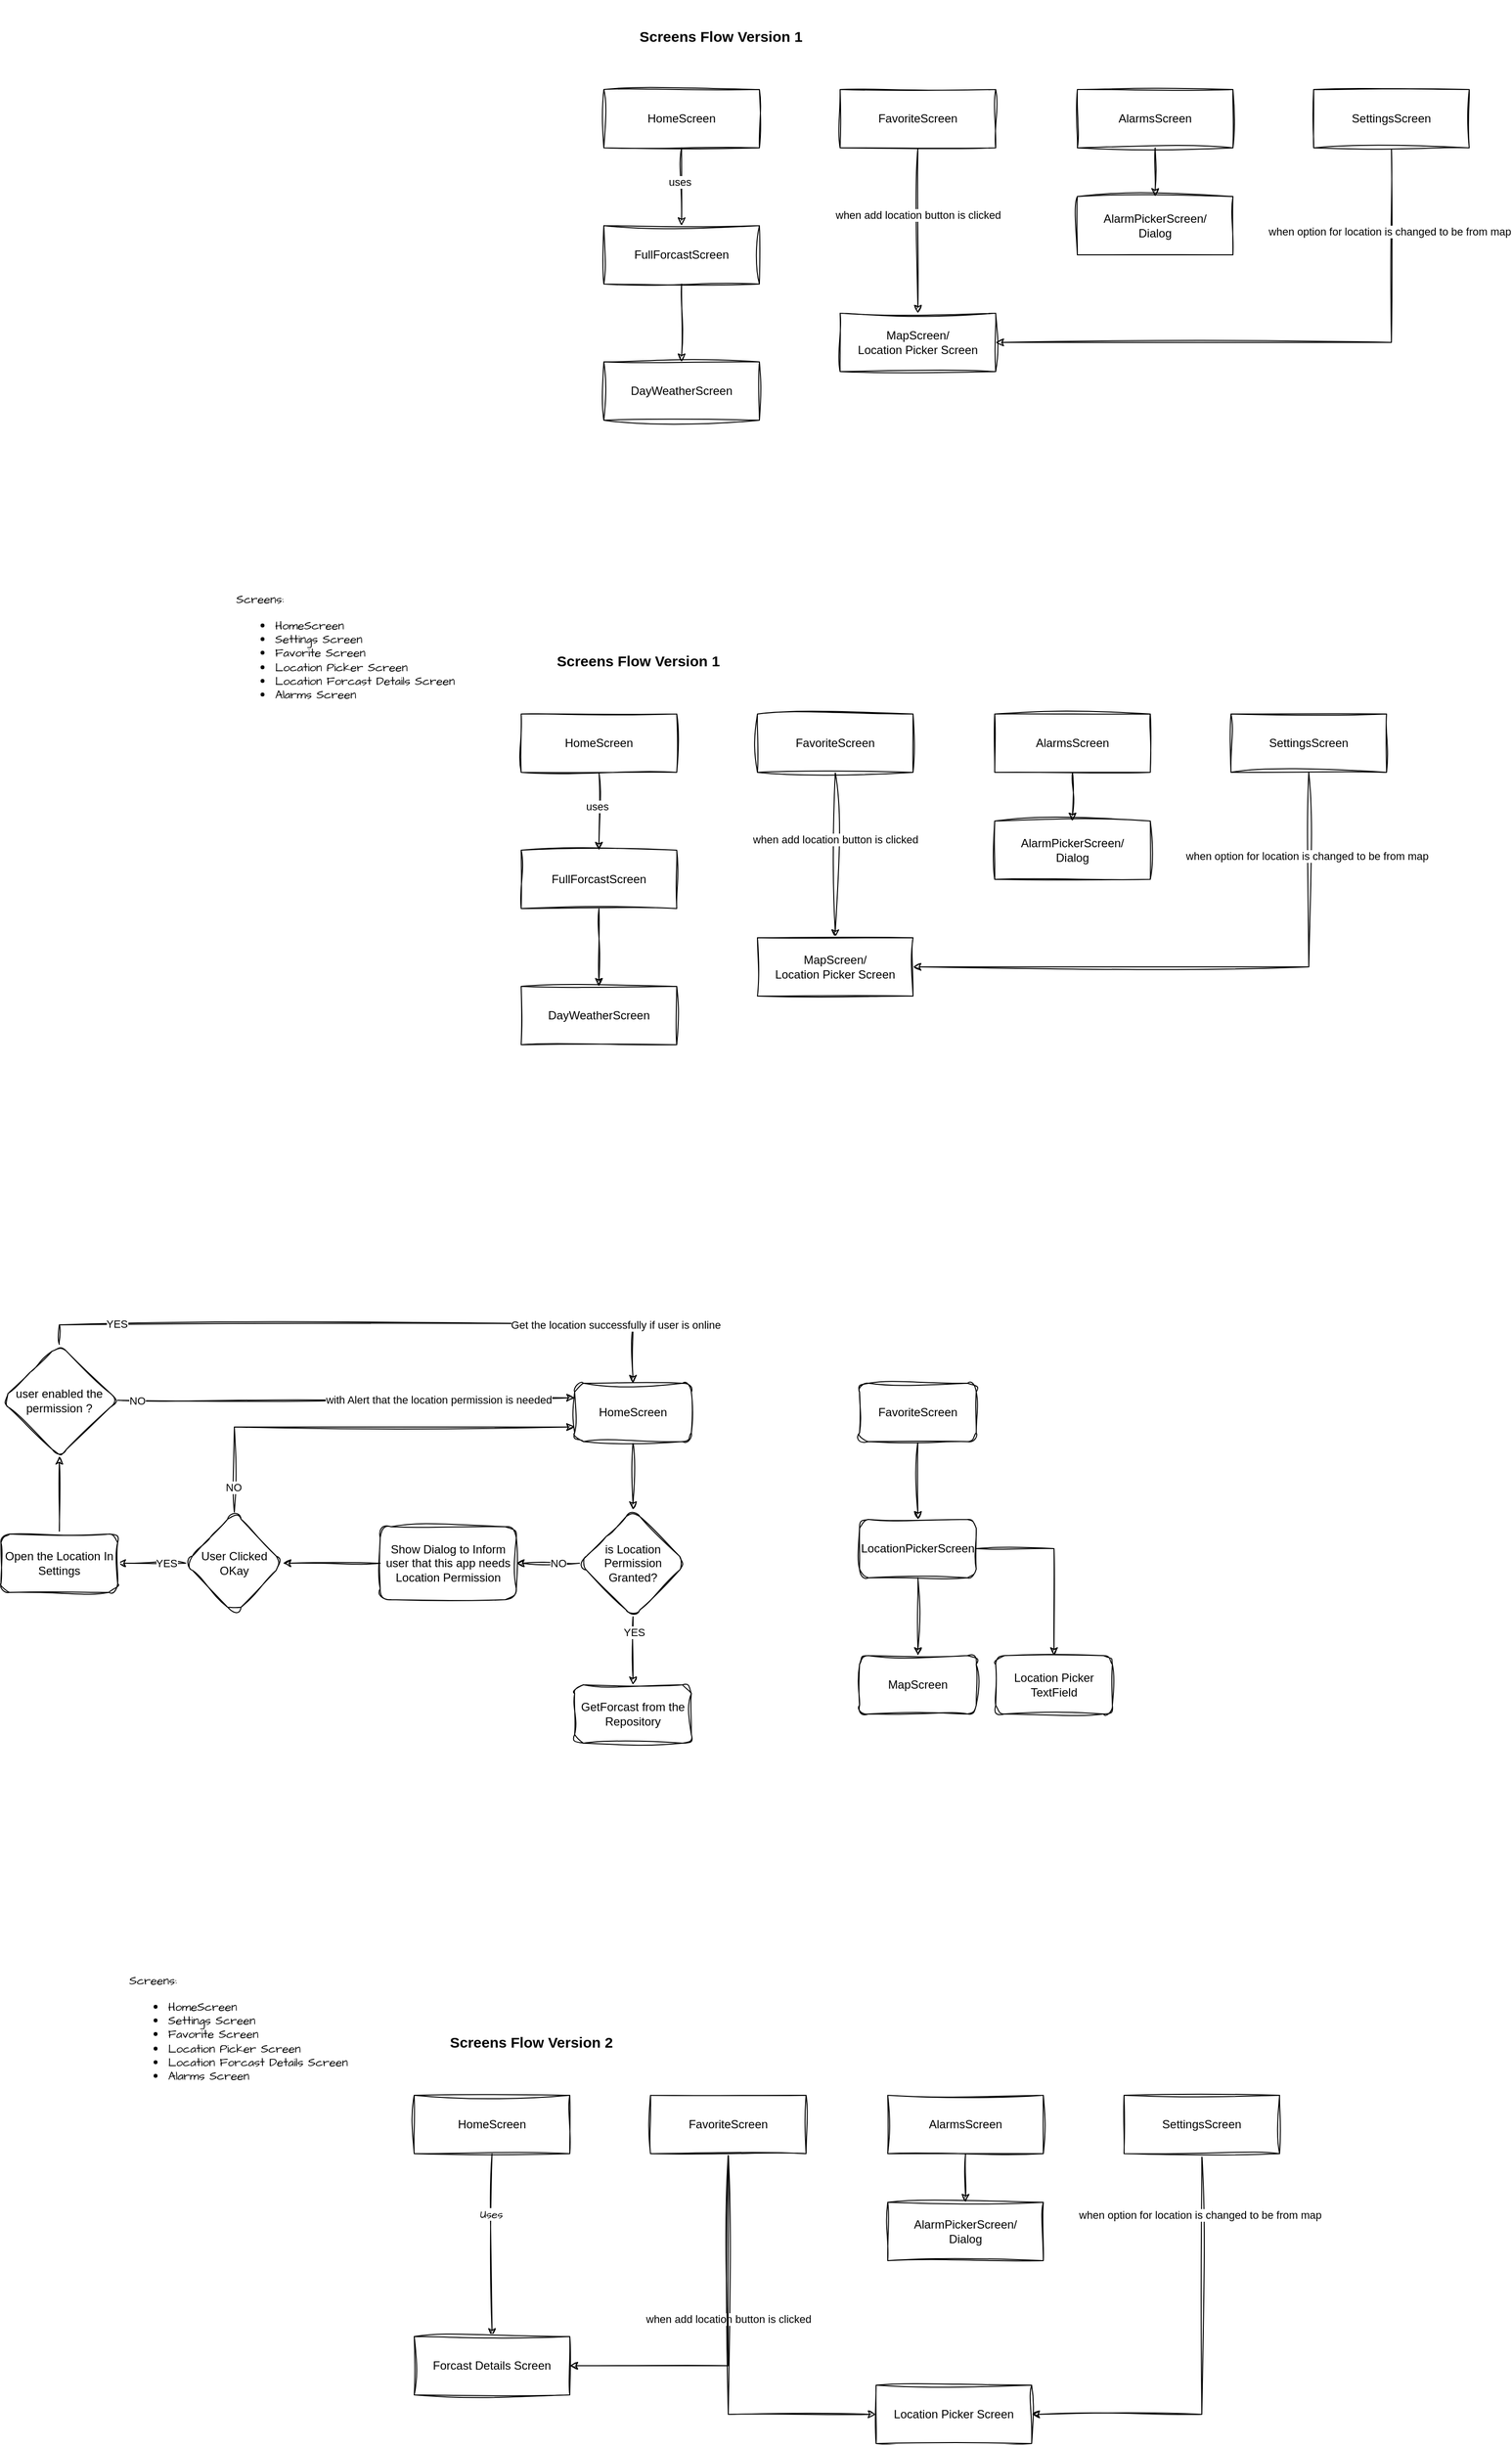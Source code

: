 <mxfile version="26.0.4" pages="3">
  <diagram name="Screens Flow" id="bPH5BuI9fFqNFavi9zLQ">
    <mxGraphModel dx="2113" dy="547" grid="1" gridSize="10" guides="1" tooltips="1" connect="1" arrows="1" fold="1" page="1" pageScale="1" pageWidth="1200" pageHeight="1920" math="0" shadow="0">
      <root>
        <mxCell id="0" />
        <mxCell id="1" parent="0" />
        <mxCell id="dQlEzeRiekJ1ac7qlh26-1" value="&lt;h1&gt;&lt;font style=&quot;font-size: 15px;&quot;&gt;Screens Flow Version 1&lt;/font&gt;&lt;/h1&gt;" style="text;html=1;align=center;verticalAlign=middle;resizable=0;points=[];autosize=1;strokeColor=none;fillColor=none;sketch=1;curveFitting=1;jiggle=2;" parent="1" vertex="1">
          <mxGeometry x="265" y="78" width="190" height="70" as="geometry" />
        </mxCell>
        <mxCell id="dQlEzeRiekJ1ac7qlh26-14" value="" style="edgeStyle=orthogonalEdgeStyle;rounded=0;orthogonalLoop=1;jettySize=auto;html=1;sketch=1;curveFitting=1;jiggle=2;" parent="1" source="dQlEzeRiekJ1ac7qlh26-2" target="dQlEzeRiekJ1ac7qlh26-13" edge="1">
          <mxGeometry relative="1" as="geometry" />
        </mxCell>
        <mxCell id="dQlEzeRiekJ1ac7qlh26-15" value="uses" style="edgeLabel;html=1;align=center;verticalAlign=middle;resizable=0;points=[];sketch=1;curveFitting=1;jiggle=2;" parent="dQlEzeRiekJ1ac7qlh26-14" vertex="1" connectable="0">
          <mxGeometry x="-0.162" y="-2" relative="1" as="geometry">
            <mxPoint y="1" as="offset" />
          </mxGeometry>
        </mxCell>
        <mxCell id="dQlEzeRiekJ1ac7qlh26-2" value="HomeScreen" style="rounded=0;whiteSpace=wrap;html=1;sketch=1;curveFitting=1;jiggle=2;" parent="1" vertex="1">
          <mxGeometry x="240" y="170" width="160" height="60" as="geometry" />
        </mxCell>
        <mxCell id="dQlEzeRiekJ1ac7qlh26-7" style="edgeStyle=orthogonalEdgeStyle;rounded=0;orthogonalLoop=1;jettySize=auto;html=1;sketch=1;curveFitting=1;jiggle=2;" parent="1" source="dQlEzeRiekJ1ac7qlh26-3" target="dQlEzeRiekJ1ac7qlh26-6" edge="1">
          <mxGeometry relative="1" as="geometry" />
        </mxCell>
        <mxCell id="dQlEzeRiekJ1ac7qlh26-8" value="when add location button is clicked" style="edgeLabel;html=1;align=center;verticalAlign=middle;resizable=0;points=[];sketch=1;curveFitting=1;jiggle=2;" parent="dQlEzeRiekJ1ac7qlh26-7" vertex="1" connectable="0">
          <mxGeometry x="-0.193" relative="1" as="geometry">
            <mxPoint as="offset" />
          </mxGeometry>
        </mxCell>
        <mxCell id="dQlEzeRiekJ1ac7qlh26-3" value="FavoriteScreen" style="rounded=0;whiteSpace=wrap;html=1;sketch=1;curveFitting=1;jiggle=2;" parent="1" vertex="1">
          <mxGeometry x="483" y="170" width="160" height="60" as="geometry" />
        </mxCell>
        <mxCell id="dQlEzeRiekJ1ac7qlh26-12" value="" style="edgeStyle=orthogonalEdgeStyle;rounded=0;orthogonalLoop=1;jettySize=auto;html=1;sketch=1;curveFitting=1;jiggle=2;" parent="1" source="dQlEzeRiekJ1ac7qlh26-4" target="dQlEzeRiekJ1ac7qlh26-11" edge="1">
          <mxGeometry relative="1" as="geometry" />
        </mxCell>
        <mxCell id="dQlEzeRiekJ1ac7qlh26-4" value="AlarmsScreen" style="rounded=0;whiteSpace=wrap;html=1;sketch=1;curveFitting=1;jiggle=2;" parent="1" vertex="1">
          <mxGeometry x="727" y="170" width="160" height="60" as="geometry" />
        </mxCell>
        <mxCell id="dQlEzeRiekJ1ac7qlh26-9" style="edgeStyle=orthogonalEdgeStyle;rounded=0;orthogonalLoop=1;jettySize=auto;html=1;entryX=1;entryY=0.5;entryDx=0;entryDy=0;exitX=0.5;exitY=1;exitDx=0;exitDy=0;sketch=1;curveFitting=1;jiggle=2;" parent="1" source="dQlEzeRiekJ1ac7qlh26-5" target="dQlEzeRiekJ1ac7qlh26-6" edge="1">
          <mxGeometry relative="1" as="geometry" />
        </mxCell>
        <mxCell id="dQlEzeRiekJ1ac7qlh26-10" value="when option for location is changed to be from map" style="edgeLabel;html=1;align=center;verticalAlign=middle;resizable=0;points=[];sketch=1;curveFitting=1;jiggle=2;" parent="dQlEzeRiekJ1ac7qlh26-9" vertex="1" connectable="0">
          <mxGeometry x="-0.717" y="-2" relative="1" as="geometry">
            <mxPoint as="offset" />
          </mxGeometry>
        </mxCell>
        <mxCell id="dQlEzeRiekJ1ac7qlh26-5" value="SettingsScreen" style="rounded=0;whiteSpace=wrap;html=1;sketch=1;curveFitting=1;jiggle=2;" parent="1" vertex="1">
          <mxGeometry x="970" y="170" width="160" height="60" as="geometry" />
        </mxCell>
        <mxCell id="dQlEzeRiekJ1ac7qlh26-6" value="MapScreen/&lt;div&gt;Location Picker Screen&lt;/div&gt;" style="rounded=0;whiteSpace=wrap;html=1;sketch=1;curveFitting=1;jiggle=2;" parent="1" vertex="1">
          <mxGeometry x="483" y="400" width="160" height="60" as="geometry" />
        </mxCell>
        <mxCell id="dQlEzeRiekJ1ac7qlh26-11" value="AlarmPickerScreen/&lt;div&gt;Dialog&lt;/div&gt;" style="rounded=0;whiteSpace=wrap;html=1;sketch=1;curveFitting=1;jiggle=2;" parent="1" vertex="1">
          <mxGeometry x="727" y="280" width="160" height="60" as="geometry" />
        </mxCell>
        <mxCell id="dQlEzeRiekJ1ac7qlh26-17" value="" style="edgeStyle=orthogonalEdgeStyle;rounded=0;orthogonalLoop=1;jettySize=auto;html=1;sketch=1;curveFitting=1;jiggle=2;" parent="1" source="dQlEzeRiekJ1ac7qlh26-13" target="dQlEzeRiekJ1ac7qlh26-16" edge="1">
          <mxGeometry relative="1" as="geometry" />
        </mxCell>
        <mxCell id="dQlEzeRiekJ1ac7qlh26-13" value="FullForcastScreen" style="rounded=0;whiteSpace=wrap;html=1;sketch=1;curveFitting=1;jiggle=2;" parent="1" vertex="1">
          <mxGeometry x="240" y="310" width="160" height="60" as="geometry" />
        </mxCell>
        <mxCell id="dQlEzeRiekJ1ac7qlh26-16" value="DayWeatherScreen" style="rounded=0;whiteSpace=wrap;html=1;sketch=1;curveFitting=1;jiggle=2;" parent="1" vertex="1">
          <mxGeometry x="240" y="450" width="160" height="60" as="geometry" />
        </mxCell>
        <mxCell id="dQlEzeRiekJ1ac7qlh26-35" value="&lt;h1&gt;&lt;font style=&quot;font-size: 15px;&quot;&gt;Screens Flow Version 1&lt;/font&gt;&lt;/h1&gt;" style="text;html=1;align=center;verticalAlign=middle;resizable=0;points=[];autosize=1;strokeColor=none;fillColor=none;sketch=1;curveFitting=1;jiggle=2;" parent="1" vertex="1">
          <mxGeometry x="180" y="720" width="190" height="70" as="geometry" />
        </mxCell>
        <mxCell id="dQlEzeRiekJ1ac7qlh26-36" value="" style="edgeStyle=orthogonalEdgeStyle;rounded=0;orthogonalLoop=1;jettySize=auto;html=1;sketch=1;curveFitting=1;jiggle=2;" parent="1" source="dQlEzeRiekJ1ac7qlh26-38" target="dQlEzeRiekJ1ac7qlh26-50" edge="1">
          <mxGeometry relative="1" as="geometry" />
        </mxCell>
        <mxCell id="dQlEzeRiekJ1ac7qlh26-37" value="uses" style="edgeLabel;html=1;align=center;verticalAlign=middle;resizable=0;points=[];sketch=1;curveFitting=1;jiggle=2;" parent="dQlEzeRiekJ1ac7qlh26-36" vertex="1" connectable="0">
          <mxGeometry x="-0.162" y="-2" relative="1" as="geometry">
            <mxPoint y="1" as="offset" />
          </mxGeometry>
        </mxCell>
        <mxCell id="dQlEzeRiekJ1ac7qlh26-38" value="HomeScreen" style="rounded=0;whiteSpace=wrap;html=1;sketch=1;curveFitting=1;jiggle=2;" parent="1" vertex="1">
          <mxGeometry x="155" y="812" width="160" height="60" as="geometry" />
        </mxCell>
        <mxCell id="dQlEzeRiekJ1ac7qlh26-39" style="edgeStyle=orthogonalEdgeStyle;rounded=0;orthogonalLoop=1;jettySize=auto;html=1;sketch=1;curveFitting=1;jiggle=2;" parent="1" source="dQlEzeRiekJ1ac7qlh26-41" target="dQlEzeRiekJ1ac7qlh26-47" edge="1">
          <mxGeometry relative="1" as="geometry" />
        </mxCell>
        <mxCell id="dQlEzeRiekJ1ac7qlh26-40" value="when add location button is clicked" style="edgeLabel;html=1;align=center;verticalAlign=middle;resizable=0;points=[];sketch=1;curveFitting=1;jiggle=2;" parent="dQlEzeRiekJ1ac7qlh26-39" vertex="1" connectable="0">
          <mxGeometry x="-0.193" relative="1" as="geometry">
            <mxPoint as="offset" />
          </mxGeometry>
        </mxCell>
        <mxCell id="dQlEzeRiekJ1ac7qlh26-41" value="FavoriteScreen" style="rounded=0;whiteSpace=wrap;html=1;sketch=1;curveFitting=1;jiggle=2;" parent="1" vertex="1">
          <mxGeometry x="398" y="812" width="160" height="60" as="geometry" />
        </mxCell>
        <mxCell id="dQlEzeRiekJ1ac7qlh26-42" value="" style="edgeStyle=orthogonalEdgeStyle;rounded=0;orthogonalLoop=1;jettySize=auto;html=1;sketch=1;curveFitting=1;jiggle=2;" parent="1" source="dQlEzeRiekJ1ac7qlh26-43" target="dQlEzeRiekJ1ac7qlh26-48" edge="1">
          <mxGeometry relative="1" as="geometry" />
        </mxCell>
        <mxCell id="dQlEzeRiekJ1ac7qlh26-43" value="AlarmsScreen" style="rounded=0;whiteSpace=wrap;html=1;sketch=1;curveFitting=1;jiggle=2;" parent="1" vertex="1">
          <mxGeometry x="642" y="812" width="160" height="60" as="geometry" />
        </mxCell>
        <mxCell id="dQlEzeRiekJ1ac7qlh26-44" style="edgeStyle=orthogonalEdgeStyle;rounded=0;orthogonalLoop=1;jettySize=auto;html=1;entryX=1;entryY=0.5;entryDx=0;entryDy=0;exitX=0.5;exitY=1;exitDx=0;exitDy=0;sketch=1;curveFitting=1;jiggle=2;" parent="1" source="dQlEzeRiekJ1ac7qlh26-46" target="dQlEzeRiekJ1ac7qlh26-47" edge="1">
          <mxGeometry relative="1" as="geometry" />
        </mxCell>
        <mxCell id="dQlEzeRiekJ1ac7qlh26-45" value="when option for location is changed to be from map" style="edgeLabel;html=1;align=center;verticalAlign=middle;resizable=0;points=[];sketch=1;curveFitting=1;jiggle=2;" parent="dQlEzeRiekJ1ac7qlh26-44" vertex="1" connectable="0">
          <mxGeometry x="-0.717" y="-2" relative="1" as="geometry">
            <mxPoint as="offset" />
          </mxGeometry>
        </mxCell>
        <mxCell id="dQlEzeRiekJ1ac7qlh26-46" value="SettingsScreen" style="rounded=0;whiteSpace=wrap;html=1;sketch=1;curveFitting=1;jiggle=2;" parent="1" vertex="1">
          <mxGeometry x="885" y="812" width="160" height="60" as="geometry" />
        </mxCell>
        <mxCell id="dQlEzeRiekJ1ac7qlh26-47" value="MapScreen/&lt;div&gt;Location Picker Screen&lt;/div&gt;" style="rounded=0;whiteSpace=wrap;html=1;sketch=1;curveFitting=1;jiggle=2;" parent="1" vertex="1">
          <mxGeometry x="398" y="1042" width="160" height="60" as="geometry" />
        </mxCell>
        <mxCell id="dQlEzeRiekJ1ac7qlh26-48" value="AlarmPickerScreen/&lt;div&gt;Dialog&lt;/div&gt;" style="rounded=0;whiteSpace=wrap;html=1;sketch=1;curveFitting=1;jiggle=2;" parent="1" vertex="1">
          <mxGeometry x="642" y="922" width="160" height="60" as="geometry" />
        </mxCell>
        <mxCell id="dQlEzeRiekJ1ac7qlh26-49" value="" style="edgeStyle=orthogonalEdgeStyle;rounded=0;orthogonalLoop=1;jettySize=auto;html=1;sketch=1;curveFitting=1;jiggle=2;" parent="1" source="dQlEzeRiekJ1ac7qlh26-50" target="dQlEzeRiekJ1ac7qlh26-51" edge="1">
          <mxGeometry relative="1" as="geometry" />
        </mxCell>
        <mxCell id="dQlEzeRiekJ1ac7qlh26-50" value="FullForcastScreen" style="rounded=0;whiteSpace=wrap;html=1;sketch=1;curveFitting=1;jiggle=2;" parent="1" vertex="1">
          <mxGeometry x="155" y="952" width="160" height="60" as="geometry" />
        </mxCell>
        <mxCell id="dQlEzeRiekJ1ac7qlh26-51" value="DayWeatherScreen" style="rounded=0;whiteSpace=wrap;html=1;sketch=1;curveFitting=1;jiggle=2;" parent="1" vertex="1">
          <mxGeometry x="155" y="1092" width="160" height="60" as="geometry" />
        </mxCell>
        <mxCell id="dQlEzeRiekJ1ac7qlh26-54" value="" style="edgeStyle=orthogonalEdgeStyle;rounded=0;orthogonalLoop=1;jettySize=auto;html=1;sketch=1;curveFitting=1;jiggle=2;" parent="1" source="dQlEzeRiekJ1ac7qlh26-52" target="dQlEzeRiekJ1ac7qlh26-53" edge="1">
          <mxGeometry relative="1" as="geometry" />
        </mxCell>
        <mxCell id="dQlEzeRiekJ1ac7qlh26-52" value="HomeScreen" style="rounded=1;whiteSpace=wrap;html=1;sketch=1;curveFitting=1;jiggle=2;" parent="1" vertex="1">
          <mxGeometry x="210" y="1500" width="120" height="60" as="geometry" />
        </mxCell>
        <mxCell id="dQlEzeRiekJ1ac7qlh26-56" value="" style="edgeStyle=orthogonalEdgeStyle;rounded=0;orthogonalLoop=1;jettySize=auto;html=1;sketch=1;curveFitting=1;jiggle=2;" parent="1" source="dQlEzeRiekJ1ac7qlh26-53" target="dQlEzeRiekJ1ac7qlh26-55" edge="1">
          <mxGeometry relative="1" as="geometry" />
        </mxCell>
        <mxCell id="dQlEzeRiekJ1ac7qlh26-57" value="NO" style="edgeLabel;html=1;align=center;verticalAlign=middle;resizable=0;points=[];sketch=1;curveFitting=1;jiggle=2;" parent="dQlEzeRiekJ1ac7qlh26-56" vertex="1" connectable="0">
          <mxGeometry x="-0.313" relative="1" as="geometry">
            <mxPoint as="offset" />
          </mxGeometry>
        </mxCell>
        <mxCell id="dQlEzeRiekJ1ac7qlh26-76" value="" style="edgeStyle=orthogonalEdgeStyle;rounded=0;orthogonalLoop=1;jettySize=auto;html=1;sketch=1;curveFitting=1;jiggle=2;" parent="1" source="dQlEzeRiekJ1ac7qlh26-53" target="dQlEzeRiekJ1ac7qlh26-75" edge="1">
          <mxGeometry relative="1" as="geometry" />
        </mxCell>
        <mxCell id="dQlEzeRiekJ1ac7qlh26-77" value="YES" style="edgeLabel;html=1;align=center;verticalAlign=middle;resizable=0;points=[];sketch=1;curveFitting=1;jiggle=2;" parent="dQlEzeRiekJ1ac7qlh26-76" vertex="1" connectable="0">
          <mxGeometry x="-0.549" y="1" relative="1" as="geometry">
            <mxPoint as="offset" />
          </mxGeometry>
        </mxCell>
        <mxCell id="dQlEzeRiekJ1ac7qlh26-53" value="is Location Permission Granted?" style="rhombus;whiteSpace=wrap;html=1;rounded=1;sketch=1;curveFitting=1;jiggle=2;" parent="1" vertex="1">
          <mxGeometry x="215" y="1630" width="110" height="110" as="geometry" />
        </mxCell>
        <mxCell id="dQlEzeRiekJ1ac7qlh26-59" value="" style="edgeStyle=orthogonalEdgeStyle;rounded=0;orthogonalLoop=1;jettySize=auto;html=1;sketch=1;curveFitting=1;jiggle=2;" parent="1" source="dQlEzeRiekJ1ac7qlh26-55" target="dQlEzeRiekJ1ac7qlh26-58" edge="1">
          <mxGeometry relative="1" as="geometry" />
        </mxCell>
        <mxCell id="dQlEzeRiekJ1ac7qlh26-55" value="Show Dialog to Inform user that this app needs Location Permission" style="whiteSpace=wrap;html=1;rounded=1;sketch=1;curveFitting=1;jiggle=2;" parent="1" vertex="1">
          <mxGeometry x="10" y="1647.5" width="140" height="75" as="geometry" />
        </mxCell>
        <mxCell id="dQlEzeRiekJ1ac7qlh26-61" value="" style="edgeStyle=orthogonalEdgeStyle;rounded=0;orthogonalLoop=1;jettySize=auto;html=1;sketch=1;curveFitting=1;jiggle=2;" parent="1" source="dQlEzeRiekJ1ac7qlh26-58" target="dQlEzeRiekJ1ac7qlh26-60" edge="1">
          <mxGeometry relative="1" as="geometry" />
        </mxCell>
        <mxCell id="dQlEzeRiekJ1ac7qlh26-62" value="YES" style="edgeLabel;html=1;align=center;verticalAlign=middle;resizable=0;points=[];sketch=1;curveFitting=1;jiggle=2;" parent="dQlEzeRiekJ1ac7qlh26-61" vertex="1" connectable="0">
          <mxGeometry x="-0.425" relative="1" as="geometry">
            <mxPoint as="offset" />
          </mxGeometry>
        </mxCell>
        <mxCell id="dQlEzeRiekJ1ac7qlh26-63" style="edgeStyle=orthogonalEdgeStyle;rounded=0;orthogonalLoop=1;jettySize=auto;html=1;entryX=0;entryY=0.75;entryDx=0;entryDy=0;exitX=0.5;exitY=0;exitDx=0;exitDy=0;sketch=1;curveFitting=1;jiggle=2;" parent="1" source="dQlEzeRiekJ1ac7qlh26-58" target="dQlEzeRiekJ1ac7qlh26-52" edge="1">
          <mxGeometry relative="1" as="geometry" />
        </mxCell>
        <mxCell id="dQlEzeRiekJ1ac7qlh26-64" value="NO" style="edgeLabel;html=1;align=center;verticalAlign=middle;resizable=0;points=[];sketch=1;curveFitting=1;jiggle=2;" parent="dQlEzeRiekJ1ac7qlh26-63" vertex="1" connectable="0">
          <mxGeometry x="-0.883" y="1" relative="1" as="geometry">
            <mxPoint as="offset" />
          </mxGeometry>
        </mxCell>
        <mxCell id="dQlEzeRiekJ1ac7qlh26-58" value="User Clicked OKay" style="rhombus;whiteSpace=wrap;html=1;rounded=1;sketch=1;curveFitting=1;jiggle=2;" parent="1" vertex="1">
          <mxGeometry x="-190" y="1632.5" width="100" height="105" as="geometry" />
        </mxCell>
        <mxCell id="dQlEzeRiekJ1ac7qlh26-68" value="" style="edgeStyle=orthogonalEdgeStyle;rounded=0;orthogonalLoop=1;jettySize=auto;html=1;sketch=1;curveFitting=1;jiggle=2;" parent="1" source="dQlEzeRiekJ1ac7qlh26-60" target="dQlEzeRiekJ1ac7qlh26-67" edge="1">
          <mxGeometry relative="1" as="geometry" />
        </mxCell>
        <mxCell id="dQlEzeRiekJ1ac7qlh26-60" value="Open the Location In Settings" style="whiteSpace=wrap;html=1;rounded=1;sketch=1;curveFitting=1;jiggle=2;" parent="1" vertex="1">
          <mxGeometry x="-380" y="1655" width="120" height="60" as="geometry" />
        </mxCell>
        <mxCell id="dQlEzeRiekJ1ac7qlh26-69" style="edgeStyle=orthogonalEdgeStyle;rounded=0;orthogonalLoop=1;jettySize=auto;html=1;entryX=0.5;entryY=0;entryDx=0;entryDy=0;exitX=0.5;exitY=0;exitDx=0;exitDy=0;sketch=1;curveFitting=1;jiggle=2;" parent="1" source="dQlEzeRiekJ1ac7qlh26-67" target="dQlEzeRiekJ1ac7qlh26-52" edge="1">
          <mxGeometry relative="1" as="geometry" />
        </mxCell>
        <mxCell id="dQlEzeRiekJ1ac7qlh26-70" value="YES" style="edgeLabel;html=1;align=center;verticalAlign=middle;resizable=0;points=[];sketch=1;curveFitting=1;jiggle=2;" parent="dQlEzeRiekJ1ac7qlh26-69" vertex="1" connectable="0">
          <mxGeometry x="-0.769" y="1" relative="1" as="geometry">
            <mxPoint x="1" as="offset" />
          </mxGeometry>
        </mxCell>
        <mxCell id="dQlEzeRiekJ1ac7qlh26-71" value="Get the location successfully if user is online" style="edgeLabel;html=1;align=center;verticalAlign=middle;resizable=0;points=[];sketch=1;curveFitting=1;jiggle=2;" parent="dQlEzeRiekJ1ac7qlh26-69" vertex="1" connectable="0">
          <mxGeometry x="0.763" relative="1" as="geometry">
            <mxPoint x="1" as="offset" />
          </mxGeometry>
        </mxCell>
        <mxCell id="dQlEzeRiekJ1ac7qlh26-72" style="edgeStyle=orthogonalEdgeStyle;rounded=0;orthogonalLoop=1;jettySize=auto;html=1;exitX=1;exitY=0.5;exitDx=0;exitDy=0;entryX=0;entryY=0.25;entryDx=0;entryDy=0;sketch=1;curveFitting=1;jiggle=2;" parent="1" source="dQlEzeRiekJ1ac7qlh26-67" target="dQlEzeRiekJ1ac7qlh26-52" edge="1">
          <mxGeometry relative="1" as="geometry" />
        </mxCell>
        <mxCell id="dQlEzeRiekJ1ac7qlh26-73" value="NO" style="edgeLabel;html=1;align=center;verticalAlign=middle;resizable=0;points=[];sketch=1;curveFitting=1;jiggle=2;" parent="dQlEzeRiekJ1ac7qlh26-72" vertex="1" connectable="0">
          <mxGeometry x="-0.913" relative="1" as="geometry">
            <mxPoint x="-1" as="offset" />
          </mxGeometry>
        </mxCell>
        <mxCell id="dQlEzeRiekJ1ac7qlh26-74" value="with Alert that the location permission is needed" style="edgeLabel;html=1;align=center;verticalAlign=middle;resizable=0;points=[];sketch=1;curveFitting=1;jiggle=2;" parent="dQlEzeRiekJ1ac7qlh26-72" vertex="1" connectable="0">
          <mxGeometry x="0.744" y="-2" relative="1" as="geometry">
            <mxPoint x="-80" as="offset" />
          </mxGeometry>
        </mxCell>
        <mxCell id="dQlEzeRiekJ1ac7qlh26-67" value="user enabled the permission ?" style="rhombus;whiteSpace=wrap;html=1;rounded=1;sketch=1;curveFitting=1;jiggle=2;" parent="1" vertex="1">
          <mxGeometry x="-380" y="1460" width="120" height="115" as="geometry" />
        </mxCell>
        <mxCell id="dQlEzeRiekJ1ac7qlh26-75" value="GetForcast from the Repository" style="whiteSpace=wrap;html=1;rounded=1;sketch=1;curveFitting=1;jiggle=2;" parent="1" vertex="1">
          <mxGeometry x="210" y="1810" width="120" height="60" as="geometry" />
        </mxCell>
        <mxCell id="dQlEzeRiekJ1ac7qlh26-80" value="" style="edgeStyle=orthogonalEdgeStyle;rounded=0;orthogonalLoop=1;jettySize=auto;html=1;sketch=1;curveFitting=1;jiggle=2;" parent="1" source="dQlEzeRiekJ1ac7qlh26-78" target="dQlEzeRiekJ1ac7qlh26-79" edge="1">
          <mxGeometry relative="1" as="geometry" />
        </mxCell>
        <mxCell id="dQlEzeRiekJ1ac7qlh26-78" value="FavoriteScreen" style="rounded=1;whiteSpace=wrap;html=1;sketch=1;curveFitting=1;jiggle=2;" parent="1" vertex="1">
          <mxGeometry x="503" y="1500" width="120" height="60" as="geometry" />
        </mxCell>
        <mxCell id="dQlEzeRiekJ1ac7qlh26-82" value="" style="edgeStyle=orthogonalEdgeStyle;rounded=0;orthogonalLoop=1;jettySize=auto;html=1;sketch=1;curveFitting=1;jiggle=2;" parent="1" source="dQlEzeRiekJ1ac7qlh26-79" target="dQlEzeRiekJ1ac7qlh26-81" edge="1">
          <mxGeometry relative="1" as="geometry" />
        </mxCell>
        <mxCell id="dQlEzeRiekJ1ac7qlh26-84" style="edgeStyle=orthogonalEdgeStyle;rounded=0;orthogonalLoop=1;jettySize=auto;html=1;sketch=1;curveFitting=1;jiggle=2;" parent="1" source="dQlEzeRiekJ1ac7qlh26-79" target="dQlEzeRiekJ1ac7qlh26-83" edge="1">
          <mxGeometry relative="1" as="geometry" />
        </mxCell>
        <mxCell id="dQlEzeRiekJ1ac7qlh26-79" value="LocationPickerScreen" style="rounded=1;whiteSpace=wrap;html=1;sketch=1;curveFitting=1;jiggle=2;" parent="1" vertex="1">
          <mxGeometry x="503" y="1640" width="120" height="60" as="geometry" />
        </mxCell>
        <mxCell id="dQlEzeRiekJ1ac7qlh26-81" value="MapScreen" style="rounded=1;whiteSpace=wrap;html=1;sketch=1;curveFitting=1;jiggle=2;" parent="1" vertex="1">
          <mxGeometry x="503" y="1780" width="120" height="60" as="geometry" />
        </mxCell>
        <mxCell id="dQlEzeRiekJ1ac7qlh26-83" value="Location Picker TextField" style="rounded=1;whiteSpace=wrap;html=1;sketch=1;curveFitting=1;jiggle=2;" parent="1" vertex="1">
          <mxGeometry x="643" y="1780" width="120" height="60" as="geometry" />
        </mxCell>
        <mxCell id="jepPoPbdHOCjhEuf0XLr-1" value="Screens:&lt;div&gt;&lt;ul&gt;&lt;li&gt;HomeScreen&lt;/li&gt;&lt;li&gt;Settings Screen&lt;/li&gt;&lt;li&gt;Favorite Screen&lt;/li&gt;&lt;li&gt;Location Picker Screen&lt;/li&gt;&lt;li&gt;Location Forcast Details Screen&lt;/li&gt;&lt;li&gt;Alarms Screen&lt;/li&gt;&lt;/ul&gt;&lt;/div&gt;" style="text;html=1;align=left;verticalAlign=middle;resizable=0;points=[];autosize=1;strokeColor=none;fillColor=none;fontFamily=Architects Daughter;fontSource=https%3A%2F%2Ffonts.googleapis.com%2Fcss%3Ffamily%3DArchitects%2BDaughter;sketch=1;curveFitting=1;jiggle=2;" parent="1" vertex="1">
          <mxGeometry x="-140" y="680" width="250" height="140" as="geometry" />
        </mxCell>
        <mxCell id="IOB0YUwzNQ8gXXNAr9jF-1" value="&lt;h1&gt;&lt;font style=&quot;font-size: 15px;&quot;&gt;Screens Flow Version 2&lt;/font&gt;&lt;/h1&gt;" style="text;html=1;align=center;verticalAlign=middle;resizable=0;points=[];autosize=1;strokeColor=none;fillColor=none;sketch=1;curveFitting=1;jiggle=2;" parent="1" vertex="1">
          <mxGeometry x="70" y="2140" width="190" height="70" as="geometry" />
        </mxCell>
        <mxCell id="IOB0YUwzNQ8gXXNAr9jF-21" style="edgeStyle=orthogonalEdgeStyle;rounded=0;orthogonalLoop=1;jettySize=auto;html=1;sketch=1;curveFitting=1;jiggle=2;" parent="1" source="IOB0YUwzNQ8gXXNAr9jF-4" target="IOB0YUwzNQ8gXXNAr9jF-20" edge="1">
          <mxGeometry relative="1" as="geometry" />
        </mxCell>
        <mxCell id="IOB0YUwzNQ8gXXNAr9jF-22" value="Uses" style="edgeLabel;html=1;align=center;verticalAlign=middle;resizable=0;points=[];sketch=1;hachureGap=4;jiggle=2;curveFitting=1;fontFamily=Architects Daughter;fontSource=https%3A%2F%2Ffonts.googleapis.com%2Fcss%3Ffamily%3DArchitects%2BDaughter;" parent="IOB0YUwzNQ8gXXNAr9jF-21" vertex="1" connectable="0">
          <mxGeometry x="-0.341" y="-1" relative="1" as="geometry">
            <mxPoint as="offset" />
          </mxGeometry>
        </mxCell>
        <mxCell id="IOB0YUwzNQ8gXXNAr9jF-4" value="HomeScreen" style="rounded=0;whiteSpace=wrap;html=1;sketch=1;curveFitting=1;jiggle=2;" parent="1" vertex="1">
          <mxGeometry x="45" y="2232" width="160" height="60" as="geometry" />
        </mxCell>
        <mxCell id="IOB0YUwzNQ8gXXNAr9jF-5" style="edgeStyle=orthogonalEdgeStyle;rounded=0;orthogonalLoop=1;jettySize=auto;html=1;sketch=1;curveFitting=1;jiggle=2;entryX=0;entryY=0.5;entryDx=0;entryDy=0;exitX=0.5;exitY=1;exitDx=0;exitDy=0;" parent="1" source="IOB0YUwzNQ8gXXNAr9jF-7" target="IOB0YUwzNQ8gXXNAr9jF-13" edge="1">
          <mxGeometry relative="1" as="geometry">
            <mxPoint x="400" y="2320" as="sourcePoint" />
          </mxGeometry>
        </mxCell>
        <mxCell id="IOB0YUwzNQ8gXXNAr9jF-6" value="when add location button is clicked" style="edgeLabel;html=1;align=center;verticalAlign=middle;resizable=0;points=[];sketch=1;curveFitting=1;jiggle=2;" parent="IOB0YUwzNQ8gXXNAr9jF-5" vertex="1" connectable="0">
          <mxGeometry x="-0.193" relative="1" as="geometry">
            <mxPoint as="offset" />
          </mxGeometry>
        </mxCell>
        <mxCell id="IOB0YUwzNQ8gXXNAr9jF-23" style="edgeStyle=orthogonalEdgeStyle;rounded=0;sketch=1;hachureGap=4;jiggle=2;curveFitting=1;orthogonalLoop=1;jettySize=auto;html=1;exitX=0.5;exitY=1;exitDx=0;exitDy=0;entryX=1;entryY=0.5;entryDx=0;entryDy=0;fontFamily=Architects Daughter;fontSource=https%3A%2F%2Ffonts.googleapis.com%2Fcss%3Ffamily%3DArchitects%2BDaughter;" parent="1" source="IOB0YUwzNQ8gXXNAr9jF-7" target="IOB0YUwzNQ8gXXNAr9jF-20" edge="1">
          <mxGeometry relative="1" as="geometry" />
        </mxCell>
        <mxCell id="IOB0YUwzNQ8gXXNAr9jF-7" value="FavoriteScreen" style="rounded=0;whiteSpace=wrap;html=1;sketch=1;curveFitting=1;jiggle=2;" parent="1" vertex="1">
          <mxGeometry x="288" y="2232" width="160" height="60" as="geometry" />
        </mxCell>
        <mxCell id="IOB0YUwzNQ8gXXNAr9jF-8" value="" style="edgeStyle=orthogonalEdgeStyle;rounded=0;orthogonalLoop=1;jettySize=auto;html=1;sketch=1;curveFitting=1;jiggle=2;" parent="1" source="IOB0YUwzNQ8gXXNAr9jF-9" target="IOB0YUwzNQ8gXXNAr9jF-14" edge="1">
          <mxGeometry relative="1" as="geometry" />
        </mxCell>
        <mxCell id="IOB0YUwzNQ8gXXNAr9jF-9" value="AlarmsScreen" style="rounded=0;whiteSpace=wrap;html=1;sketch=1;curveFitting=1;jiggle=2;" parent="1" vertex="1">
          <mxGeometry x="532" y="2232" width="160" height="60" as="geometry" />
        </mxCell>
        <mxCell id="IOB0YUwzNQ8gXXNAr9jF-10" style="edgeStyle=orthogonalEdgeStyle;rounded=0;orthogonalLoop=1;jettySize=auto;html=1;entryX=1;entryY=0.5;entryDx=0;entryDy=0;exitX=0.5;exitY=1;exitDx=0;exitDy=0;sketch=1;curveFitting=1;jiggle=2;" parent="1" source="IOB0YUwzNQ8gXXNAr9jF-12" target="IOB0YUwzNQ8gXXNAr9jF-13" edge="1">
          <mxGeometry relative="1" as="geometry" />
        </mxCell>
        <mxCell id="IOB0YUwzNQ8gXXNAr9jF-11" value="when option for location is changed to be from map" style="edgeLabel;html=1;align=center;verticalAlign=middle;resizable=0;points=[];sketch=1;curveFitting=1;jiggle=2;" parent="IOB0YUwzNQ8gXXNAr9jF-10" vertex="1" connectable="0">
          <mxGeometry x="-0.717" y="-2" relative="1" as="geometry">
            <mxPoint as="offset" />
          </mxGeometry>
        </mxCell>
        <mxCell id="IOB0YUwzNQ8gXXNAr9jF-12" value="SettingsScreen" style="rounded=0;whiteSpace=wrap;html=1;sketch=1;curveFitting=1;jiggle=2;" parent="1" vertex="1">
          <mxGeometry x="775" y="2232" width="160" height="60" as="geometry" />
        </mxCell>
        <mxCell id="IOB0YUwzNQ8gXXNAr9jF-13" value="Location Picker Screen" style="rounded=0;whiteSpace=wrap;html=1;sketch=1;curveFitting=1;jiggle=2;" parent="1" vertex="1">
          <mxGeometry x="520" y="2530" width="160" height="60" as="geometry" />
        </mxCell>
        <mxCell id="IOB0YUwzNQ8gXXNAr9jF-14" value="AlarmPickerScreen/&lt;div&gt;Dialog&lt;/div&gt;" style="rounded=0;whiteSpace=wrap;html=1;sketch=1;curveFitting=1;jiggle=2;" parent="1" vertex="1">
          <mxGeometry x="532" y="2342" width="160" height="60" as="geometry" />
        </mxCell>
        <mxCell id="IOB0YUwzNQ8gXXNAr9jF-15" value="" style="edgeStyle=orthogonalEdgeStyle;rounded=0;orthogonalLoop=1;jettySize=auto;html=1;sketch=1;curveFitting=1;jiggle=2;" parent="1" edge="1">
          <mxGeometry relative="1" as="geometry">
            <mxPoint x="125" y="2432" as="sourcePoint" />
          </mxGeometry>
        </mxCell>
        <mxCell id="IOB0YUwzNQ8gXXNAr9jF-18" value="Screens:&lt;div&gt;&lt;ul&gt;&lt;li&gt;HomeScreen&lt;/li&gt;&lt;li&gt;Settings Screen&lt;/li&gt;&lt;li&gt;Favorite Screen&lt;/li&gt;&lt;li&gt;Location Picker Screen&lt;/li&gt;&lt;li&gt;Location Forcast Details Screen&lt;/li&gt;&lt;li&gt;Alarms Screen&lt;/li&gt;&lt;/ul&gt;&lt;/div&gt;" style="text;html=1;align=left;verticalAlign=middle;resizable=0;points=[];autosize=1;strokeColor=none;fillColor=none;fontFamily=Architects Daughter;fontSource=https%3A%2F%2Ffonts.googleapis.com%2Fcss%3Ffamily%3DArchitects%2BDaughter;sketch=1;curveFitting=1;jiggle=2;" parent="1" vertex="1">
          <mxGeometry x="-250" y="2100" width="250" height="140" as="geometry" />
        </mxCell>
        <mxCell id="IOB0YUwzNQ8gXXNAr9jF-20" value="Forcast Details Screen" style="rounded=0;whiteSpace=wrap;html=1;sketch=1;curveFitting=1;jiggle=2;" parent="1" vertex="1">
          <mxGeometry x="45" y="2480" width="160" height="60" as="geometry" />
        </mxCell>
      </root>
    </mxGraphModel>
  </diagram>
  <diagram id="2JwFtJr61i9xRvIrZp9e" name="Architecture">
    <mxGraphModel dx="7000" dy="6113" grid="1" gridSize="10" guides="1" tooltips="1" connect="1" arrows="1" fold="1" page="1" pageScale="1" pageWidth="1200" pageHeight="1920" math="0" shadow="0">
      <root>
        <mxCell id="0" />
        <mxCell id="1" parent="0" />
        <mxCell id="bt08vGLtjfj3JTn7LxoP-1" value="Settings Screen" style="rounded=0;whiteSpace=wrap;html=1;" parent="1" vertex="1">
          <mxGeometry x="330" y="180" width="120" height="60" as="geometry" />
        </mxCell>
        <mxCell id="bt08vGLtjfj3JTn7LxoP-2" value="SettingsViewModel" style="rounded=0;whiteSpace=wrap;html=1;" parent="1" vertex="1">
          <mxGeometry x="330" y="320" width="120" height="60" as="geometry" />
        </mxCell>
        <mxCell id="bt08vGLtjfj3JTn7LxoP-4" value="SettingsRepositoryImpl" style="rounded=0;whiteSpace=wrap;html=1;" parent="1" vertex="1">
          <mxGeometry x="310" y="560" width="160" height="60" as="geometry" />
        </mxCell>
        <mxCell id="bt08vGLtjfj3JTn7LxoP-6" value="«interface»&lt;br&gt;&lt;b&gt;SettingsRepository&lt;/b&gt;" style="html=1;whiteSpace=wrap;rounded=0;" parent="1" vertex="1">
          <mxGeometry x="305" y="440" width="170" height="50" as="geometry" />
        </mxCell>
        <mxCell id="bt08vGLtjfj3JTn7LxoP-7" value="Use" style="endArrow=open;endSize=12;dashed=1;html=1;rounded=0;" parent="1" source="bt08vGLtjfj3JTn7LxoP-1" target="bt08vGLtjfj3JTn7LxoP-2" edge="1">
          <mxGeometry width="160" relative="1" as="geometry">
            <mxPoint x="520" y="260" as="sourcePoint" />
            <mxPoint x="680" y="260" as="targetPoint" />
          </mxGeometry>
        </mxCell>
        <mxCell id="bt08vGLtjfj3JTn7LxoP-8" value="Use" style="endArrow=open;endSize=12;dashed=1;html=1;rounded=0;" parent="1" source="bt08vGLtjfj3JTn7LxoP-2" target="bt08vGLtjfj3JTn7LxoP-6" edge="1">
          <mxGeometry width="160" relative="1" as="geometry">
            <mxPoint x="400" y="250" as="sourcePoint" />
            <mxPoint x="400" y="330" as="targetPoint" />
          </mxGeometry>
        </mxCell>
        <mxCell id="bt08vGLtjfj3JTn7LxoP-10" value="" style="endArrow=block;dashed=1;endFill=0;endSize=12;html=1;rounded=0;" parent="1" source="bt08vGLtjfj3JTn7LxoP-4" target="bt08vGLtjfj3JTn7LxoP-6" edge="1">
          <mxGeometry width="160" relative="1" as="geometry">
            <mxPoint x="530" y="560" as="sourcePoint" />
            <mxPoint x="690" y="560" as="targetPoint" />
          </mxGeometry>
        </mxCell>
        <mxCell id="bt08vGLtjfj3JTn7LxoP-11" value="«interface»&lt;br&gt;&lt;b&gt;SettingsLocalDataSource&lt;/b&gt;" style="html=1;whiteSpace=wrap;rounded=0;" parent="1" vertex="1">
          <mxGeometry x="305" y="680" width="170" height="50" as="geometry" />
        </mxCell>
        <mxCell id="bt08vGLtjfj3JTn7LxoP-12" value="Use" style="endArrow=open;endSize=12;dashed=1;html=1;rounded=0;" parent="1" source="bt08vGLtjfj3JTn7LxoP-4" target="bt08vGLtjfj3JTn7LxoP-11" edge="1">
          <mxGeometry width="160" relative="1" as="geometry">
            <mxPoint x="400" y="390" as="sourcePoint" />
            <mxPoint x="400" y="450" as="targetPoint" />
          </mxGeometry>
        </mxCell>
        <mxCell id="bt08vGLtjfj3JTn7LxoP-18" value="" style="edgeStyle=orthogonalEdgeStyle;rounded=0;orthogonalLoop=1;jettySize=auto;html=1;" parent="1" source="bt08vGLtjfj3JTn7LxoP-13" target="bt08vGLtjfj3JTn7LxoP-17" edge="1">
          <mxGeometry relative="1" as="geometry" />
        </mxCell>
        <mxCell id="bt08vGLtjfj3JTn7LxoP-13" value="DataStoreSettingsLocalDataSource" style="rounded=0;whiteSpace=wrap;html=1;" parent="1" vertex="1">
          <mxGeometry x="275" y="830" width="230" height="60" as="geometry" />
        </mxCell>
        <mxCell id="bt08vGLtjfj3JTn7LxoP-20" value="" style="edgeStyle=orthogonalEdgeStyle;rounded=0;orthogonalLoop=1;jettySize=auto;html=1;" parent="1" target="bt08vGLtjfj3JTn7LxoP-19" edge="1">
          <mxGeometry relative="1" as="geometry">
            <mxPoint x="250" y="890" as="sourcePoint" />
          </mxGeometry>
        </mxCell>
        <mxCell id="bt08vGLtjfj3JTn7LxoP-15" value="" style="endArrow=block;dashed=1;endFill=0;endSize=12;html=1;rounded=0;" parent="1" source="bt08vGLtjfj3JTn7LxoP-13" target="bt08vGLtjfj3JTn7LxoP-11" edge="1">
          <mxGeometry width="160" relative="1" as="geometry">
            <mxPoint x="530" y="750" as="sourcePoint" />
            <mxPoint x="690" y="750" as="targetPoint" />
          </mxGeometry>
        </mxCell>
        <mxCell id="UEmUQMDNYgnVwQwesjcP-2" value="" style="edgeStyle=orthogonalEdgeStyle;rounded=0;orthogonalLoop=1;jettySize=auto;html=1;" edge="1" parent="1" source="bt08vGLtjfj3JTn7LxoP-17" target="UEmUQMDNYgnVwQwesjcP-1">
          <mxGeometry relative="1" as="geometry" />
        </mxCell>
        <mxCell id="bt08vGLtjfj3JTn7LxoP-17" value="DataStoreHelper" style="whiteSpace=wrap;html=1;rounded=0;" parent="1" vertex="1">
          <mxGeometry x="330" y="970" width="120" height="60" as="geometry" />
        </mxCell>
        <mxCell id="bt08vGLtjfj3JTn7LxoP-21" value="FavoriteScreen" style="rounded=0;whiteSpace=wrap;html=1;" parent="1" vertex="1">
          <mxGeometry x="1050" y="160" width="120" height="60" as="geometry" />
        </mxCell>
        <mxCell id="bt08vGLtjfj3JTn7LxoP-22" value="FavoriteViewModel" style="rounded=0;whiteSpace=wrap;html=1;" parent="1" vertex="1">
          <mxGeometry x="1050" y="300" width="120" height="60" as="geometry" />
        </mxCell>
        <mxCell id="bt08vGLtjfj3JTn7LxoP-23" value="ForcastRepositoryImpl" style="rounded=0;whiteSpace=wrap;html=1;" parent="1" vertex="1">
          <mxGeometry x="1130" y="550" width="160" height="60" as="geometry" />
        </mxCell>
        <mxCell id="bt08vGLtjfj3JTn7LxoP-24" value="«interface»&lt;br&gt;&lt;b&gt;ForcastRepository&lt;/b&gt;" style="html=1;whiteSpace=wrap;rounded=0;" parent="1" vertex="1">
          <mxGeometry x="1125" y="430" width="170" height="50" as="geometry" />
        </mxCell>
        <mxCell id="bt08vGLtjfj3JTn7LxoP-25" value="Use" style="endArrow=open;endSize=12;dashed=1;html=1;rounded=0;" parent="1" source="bt08vGLtjfj3JTn7LxoP-21" target="bt08vGLtjfj3JTn7LxoP-22" edge="1">
          <mxGeometry width="160" relative="1" as="geometry">
            <mxPoint x="1340" y="250" as="sourcePoint" />
            <mxPoint x="1500" y="250" as="targetPoint" />
          </mxGeometry>
        </mxCell>
        <mxCell id="bt08vGLtjfj3JTn7LxoP-26" value="Use" style="endArrow=open;endSize=12;dashed=1;html=1;rounded=0;" parent="1" source="bt08vGLtjfj3JTn7LxoP-22" target="bt08vGLtjfj3JTn7LxoP-24" edge="1">
          <mxGeometry width="160" relative="1" as="geometry">
            <mxPoint x="1220" y="240" as="sourcePoint" />
            <mxPoint x="1220" y="320" as="targetPoint" />
          </mxGeometry>
        </mxCell>
        <mxCell id="bt08vGLtjfj3JTn7LxoP-27" value="" style="endArrow=block;dashed=1;endFill=0;endSize=12;html=1;rounded=0;" parent="1" source="bt08vGLtjfj3JTn7LxoP-23" target="bt08vGLtjfj3JTn7LxoP-24" edge="1">
          <mxGeometry width="160" relative="1" as="geometry">
            <mxPoint x="1350" y="550" as="sourcePoint" />
            <mxPoint x="1510" y="550" as="targetPoint" />
          </mxGeometry>
        </mxCell>
        <mxCell id="bt08vGLtjfj3JTn7LxoP-28" value="«interface»&lt;br&gt;&lt;b&gt;ForcastLocalDataSource&lt;/b&gt;" style="html=1;whiteSpace=wrap;rounded=0;" parent="1" vertex="1">
          <mxGeometry x="920" y="670" width="170" height="50" as="geometry" />
        </mxCell>
        <mxCell id="bt08vGLtjfj3JTn7LxoP-29" value="Use" style="endArrow=open;endSize=12;dashed=1;html=1;rounded=0;" parent="1" source="bt08vGLtjfj3JTn7LxoP-23" target="bt08vGLtjfj3JTn7LxoP-28" edge="1">
          <mxGeometry width="160" relative="1" as="geometry">
            <mxPoint x="1220" y="380" as="sourcePoint" />
            <mxPoint x="1220" y="440" as="targetPoint" />
          </mxGeometry>
        </mxCell>
        <mxCell id="bt08vGLtjfj3JTn7LxoP-30" value="" style="edgeStyle=orthogonalEdgeStyle;rounded=0;orthogonalLoop=1;jettySize=auto;html=1;" parent="1" source="bt08vGLtjfj3JTn7LxoP-31" target="bt08vGLtjfj3JTn7LxoP-36" edge="1">
          <mxGeometry relative="1" as="geometry" />
        </mxCell>
        <mxCell id="bt08vGLtjfj3JTn7LxoP-31" value="RoomForcastLocalDataSource" style="rounded=0;whiteSpace=wrap;html=1;" parent="1" vertex="1">
          <mxGeometry x="1030" y="820" width="230" height="60" as="geometry" />
        </mxCell>
        <mxCell id="bt08vGLtjfj3JTn7LxoP-32" value="" style="edgeStyle=orthogonalEdgeStyle;rounded=0;orthogonalLoop=1;jettySize=auto;html=1;" parent="1" source="bt08vGLtjfj3JTn7LxoP-33" target="bt08vGLtjfj3JTn7LxoP-37" edge="1">
          <mxGeometry relative="1" as="geometry" />
        </mxCell>
        <mxCell id="bt08vGLtjfj3JTn7LxoP-33" value="FileForcastLocalDataSource" style="rounded=0;whiteSpace=wrap;html=1;" parent="1" vertex="1">
          <mxGeometry x="770" y="820" width="240" height="60" as="geometry" />
        </mxCell>
        <mxCell id="bt08vGLtjfj3JTn7LxoP-34" value="" style="endArrow=block;dashed=1;endFill=0;endSize=12;html=1;rounded=0;" parent="1" source="bt08vGLtjfj3JTn7LxoP-31" target="bt08vGLtjfj3JTn7LxoP-28" edge="1">
          <mxGeometry width="160" relative="1" as="geometry">
            <mxPoint x="1350" y="740" as="sourcePoint" />
            <mxPoint x="1510" y="740" as="targetPoint" />
          </mxGeometry>
        </mxCell>
        <mxCell id="bt08vGLtjfj3JTn7LxoP-35" value="" style="endArrow=block;dashed=1;endFill=0;endSize=12;html=1;rounded=0;" parent="1" source="bt08vGLtjfj3JTn7LxoP-33" target="bt08vGLtjfj3JTn7LxoP-28" edge="1">
          <mxGeometry width="160" relative="1" as="geometry">
            <mxPoint x="1313" y="830" as="sourcePoint" />
            <mxPoint x="1239" y="730" as="targetPoint" />
          </mxGeometry>
        </mxCell>
        <mxCell id="bt08vGLtjfj3JTn7LxoP-36" value="Room" style="whiteSpace=wrap;html=1;rounded=0;" parent="1" vertex="1">
          <mxGeometry x="1085" y="960" width="120" height="60" as="geometry" />
        </mxCell>
        <mxCell id="bt08vGLtjfj3JTn7LxoP-37" value="File" style="whiteSpace=wrap;html=1;rounded=0;" parent="1" vertex="1">
          <mxGeometry x="830" y="960" width="120" height="60" as="geometry" />
        </mxCell>
        <mxCell id="bt08vGLtjfj3JTn7LxoP-38" value="«interface»&lt;br&gt;&lt;b&gt;ForcastRemoteDataSource&lt;/b&gt;" style="html=1;whiteSpace=wrap;rounded=0;" parent="1" vertex="1">
          <mxGeometry x="1360" y="670" width="170" height="50" as="geometry" />
        </mxCell>
        <mxCell id="bt08vGLtjfj3JTn7LxoP-39" value="Use" style="endArrow=open;endSize=12;dashed=1;html=1;rounded=0;" parent="1" source="bt08vGLtjfj3JTn7LxoP-23" target="bt08vGLtjfj3JTn7LxoP-38" edge="1">
          <mxGeometry width="160" relative="1" as="geometry">
            <mxPoint x="1167" y="620" as="sourcePoint" />
            <mxPoint x="1060" y="680" as="targetPoint" />
          </mxGeometry>
        </mxCell>
        <mxCell id="bt08vGLtjfj3JTn7LxoP-43" value="" style="edgeStyle=orthogonalEdgeStyle;rounded=0;orthogonalLoop=1;jettySize=auto;html=1;" parent="1" source="bt08vGLtjfj3JTn7LxoP-40" target="bt08vGLtjfj3JTn7LxoP-42" edge="1">
          <mxGeometry relative="1" as="geometry" />
        </mxCell>
        <mxCell id="bt08vGLtjfj3JTn7LxoP-40" value="ForcastRemoteDataSourceImpl" style="rounded=0;whiteSpace=wrap;html=1;" parent="1" vertex="1">
          <mxGeometry x="1330" y="820" width="230" height="60" as="geometry" />
        </mxCell>
        <mxCell id="bt08vGLtjfj3JTn7LxoP-41" value="" style="endArrow=block;dashed=1;endFill=0;endSize=12;html=1;rounded=0;" parent="1" source="bt08vGLtjfj3JTn7LxoP-40" target="bt08vGLtjfj3JTn7LxoP-38" edge="1">
          <mxGeometry width="160" relative="1" as="geometry">
            <mxPoint x="1128" y="830" as="sourcePoint" />
            <mxPoint x="1038" y="730" as="targetPoint" />
          </mxGeometry>
        </mxCell>
        <mxCell id="bt08vGLtjfj3JTn7LxoP-42" value="Retrofit" style="whiteSpace=wrap;html=1;rounded=0;" parent="1" vertex="1">
          <mxGeometry x="1385" y="960" width="120" height="60" as="geometry" />
        </mxCell>
        <mxCell id="bt08vGLtjfj3JTn7LxoP-44" value="&lt;ol&gt;&lt;li&gt;Where To handle Permissions ?&lt;/li&gt;&lt;li&gt;where to put the WorkManager ?&lt;/li&gt;&lt;/ol&gt;" style="text;html=1;align=center;verticalAlign=middle;resizable=0;points=[];autosize=1;strokeColor=#3700CC;fillColor=#6a00ff;fontSize=28;fontColor=#ffffff;" parent="1" vertex="1">
          <mxGeometry x="1050" y="-220" width="470" height="140" as="geometry" />
        </mxCell>
        <mxCell id="KXTp65kTaEWPTQ8obdKT-1" value="HomeScreen" style="rounded=0;whiteSpace=wrap;html=1;" parent="1" vertex="1">
          <mxGeometry x="1270" y="160" width="120" height="60" as="geometry" />
        </mxCell>
        <mxCell id="KXTp65kTaEWPTQ8obdKT-2" value="HomeViewModel" style="rounded=0;whiteSpace=wrap;html=1;" parent="1" vertex="1">
          <mxGeometry x="1270" y="300" width="120" height="60" as="geometry" />
        </mxCell>
        <mxCell id="KXTp65kTaEWPTQ8obdKT-5" value="Use" style="endArrow=open;endSize=12;dashed=1;html=1;rounded=0;" parent="1" source="KXTp65kTaEWPTQ8obdKT-1" target="KXTp65kTaEWPTQ8obdKT-2" edge="1">
          <mxGeometry width="160" relative="1" as="geometry">
            <mxPoint x="1560" y="250" as="sourcePoint" />
            <mxPoint x="1720" y="250" as="targetPoint" />
          </mxGeometry>
        </mxCell>
        <mxCell id="KXTp65kTaEWPTQ8obdKT-6" value="Use" style="endArrow=open;endSize=12;dashed=1;html=1;rounded=0;" parent="1" source="KXTp65kTaEWPTQ8obdKT-2" target="bt08vGLtjfj3JTn7LxoP-24" edge="1">
          <mxGeometry width="160" relative="1" as="geometry">
            <mxPoint x="2160" y="280" as="sourcePoint" />
            <mxPoint x="2160" y="360" as="targetPoint" />
          </mxGeometry>
        </mxCell>
        <mxCell id="KXTp65kTaEWPTQ8obdKT-24" value="AlarmsScreen" style="rounded=0;whiteSpace=wrap;html=1;" parent="1" vertex="1">
          <mxGeometry x="1870" y="150" width="120" height="60" as="geometry" />
        </mxCell>
        <mxCell id="KXTp65kTaEWPTQ8obdKT-25" value="AlarmsViewModel" style="rounded=0;whiteSpace=wrap;html=1;" parent="1" vertex="1">
          <mxGeometry x="1870" y="290" width="120" height="60" as="geometry" />
        </mxCell>
        <mxCell id="KXTp65kTaEWPTQ8obdKT-26" value="AlarmsRepositoryImpl" style="rounded=0;whiteSpace=wrap;html=1;" parent="1" vertex="1">
          <mxGeometry x="1855" y="540" width="160" height="60" as="geometry" />
        </mxCell>
        <mxCell id="KXTp65kTaEWPTQ8obdKT-27" value="«interface»&lt;br&gt;&lt;b&gt;AlarmsRepository&lt;/b&gt;" style="html=1;whiteSpace=wrap;rounded=0;" parent="1" vertex="1">
          <mxGeometry x="1850" y="420" width="170" height="50" as="geometry" />
        </mxCell>
        <mxCell id="KXTp65kTaEWPTQ8obdKT-28" value="Use" style="endArrow=open;endSize=12;dashed=1;html=1;rounded=0;" parent="1" source="KXTp65kTaEWPTQ8obdKT-24" target="KXTp65kTaEWPTQ8obdKT-25" edge="1">
          <mxGeometry width="160" relative="1" as="geometry">
            <mxPoint x="2065" y="240" as="sourcePoint" />
            <mxPoint x="2225" y="240" as="targetPoint" />
          </mxGeometry>
        </mxCell>
        <mxCell id="KXTp65kTaEWPTQ8obdKT-29" value="Use" style="endArrow=open;endSize=12;dashed=1;html=1;rounded=0;" parent="1" source="KXTp65kTaEWPTQ8obdKT-25" target="KXTp65kTaEWPTQ8obdKT-27" edge="1">
          <mxGeometry width="160" relative="1" as="geometry">
            <mxPoint x="1945" y="230" as="sourcePoint" />
            <mxPoint x="1945" y="310" as="targetPoint" />
          </mxGeometry>
        </mxCell>
        <mxCell id="KXTp65kTaEWPTQ8obdKT-30" value="" style="endArrow=block;dashed=1;endFill=0;endSize=12;html=1;rounded=0;" parent="1" source="KXTp65kTaEWPTQ8obdKT-26" target="KXTp65kTaEWPTQ8obdKT-27" edge="1">
          <mxGeometry width="160" relative="1" as="geometry">
            <mxPoint x="2075" y="540" as="sourcePoint" />
            <mxPoint x="2235" y="540" as="targetPoint" />
          </mxGeometry>
        </mxCell>
        <mxCell id="KXTp65kTaEWPTQ8obdKT-31" value="«interface»&lt;br&gt;&lt;b&gt;AlarmsLocalDataSource&lt;/b&gt;" style="html=1;whiteSpace=wrap;rounded=0;" parent="1" vertex="1">
          <mxGeometry x="1845" y="680" width="170" height="50" as="geometry" />
        </mxCell>
        <mxCell id="KXTp65kTaEWPTQ8obdKT-32" value="Use" style="endArrow=open;endSize=12;dashed=1;html=1;rounded=0;" parent="1" source="KXTp65kTaEWPTQ8obdKT-26" target="KXTp65kTaEWPTQ8obdKT-31" edge="1">
          <mxGeometry width="160" relative="1" as="geometry">
            <mxPoint x="1945" y="370" as="sourcePoint" />
            <mxPoint x="1945" y="430" as="targetPoint" />
          </mxGeometry>
        </mxCell>
        <mxCell id="KXTp65kTaEWPTQ8obdKT-33" value="" style="edgeStyle=orthogonalEdgeStyle;rounded=0;orthogonalLoop=1;jettySize=auto;html=1;" parent="1" source="KXTp65kTaEWPTQ8obdKT-34" target="KXTp65kTaEWPTQ8obdKT-39" edge="1">
          <mxGeometry relative="1" as="geometry" />
        </mxCell>
        <mxCell id="KXTp65kTaEWPTQ8obdKT-34" value="RoomAlarmsLocalDataSource" style="rounded=0;whiteSpace=wrap;html=1;" parent="1" vertex="1">
          <mxGeometry x="1820" y="810" width="230" height="60" as="geometry" />
        </mxCell>
        <mxCell id="KXTp65kTaEWPTQ8obdKT-35" value="" style="edgeStyle=orthogonalEdgeStyle;rounded=0;orthogonalLoop=1;jettySize=auto;html=1;" parent="1" edge="1">
          <mxGeometry relative="1" as="geometry">
            <mxPoint x="1800" y="900" as="sourcePoint" />
          </mxGeometry>
        </mxCell>
        <mxCell id="KXTp65kTaEWPTQ8obdKT-37" value="" style="endArrow=block;dashed=1;endFill=0;endSize=12;html=1;rounded=0;" parent="1" source="KXTp65kTaEWPTQ8obdKT-34" target="KXTp65kTaEWPTQ8obdKT-31" edge="1">
          <mxGeometry width="160" relative="1" as="geometry">
            <mxPoint x="2075" y="730" as="sourcePoint" />
            <mxPoint x="2235" y="730" as="targetPoint" />
          </mxGeometry>
        </mxCell>
        <mxCell id="KXTp65kTaEWPTQ8obdKT-39" value="Room" style="whiteSpace=wrap;html=1;rounded=0;" parent="1" vertex="1">
          <mxGeometry x="1875" y="950" width="120" height="60" as="geometry" />
        </mxCell>
        <mxCell id="KXTp65kTaEWPTQ8obdKT-49" value="Use" style="endArrow=open;endSize=12;dashed=1;html=1;rounded=0;" parent="1" edge="1">
          <mxGeometry width="160" relative="1" as="geometry">
            <mxPoint x="2240" y="240" as="sourcePoint" />
            <mxPoint x="2630" y="270" as="targetPoint" />
          </mxGeometry>
        </mxCell>
        <mxCell id="UEmUQMDNYgnVwQwesjcP-1" value="DataStore" style="whiteSpace=wrap;html=1;rounded=0;" vertex="1" parent="1">
          <mxGeometry x="330" y="1090" width="120" height="60" as="geometry" />
        </mxCell>
      </root>
    </mxGraphModel>
  </diagram>
  <diagram id="a0nkuZ7Y8GsxbpcEg7M-" name="Page-3">
    <mxGraphModel dx="1400" dy="839" grid="1" gridSize="10" guides="1" tooltips="1" connect="1" arrows="1" fold="1" page="1" pageScale="1" pageWidth="1200" pageHeight="1920" math="0" shadow="0">
      <root>
        <mxCell id="0" />
        <mxCell id="1" parent="0" />
        <mxCell id="dEh7EQTsI81R1vukfPun-1" value="" style="verticalLabelPosition=bottom;verticalAlign=top;html=1;shadow=0;dashed=0;strokeWidth=1;shape=mxgraph.android.phone2;strokeColor=#c0c0c0;hachureGap=4;fontFamily=Architects Daughter;fontSource=https%3A%2F%2Ffonts.googleapis.com%2Fcss%3Ffamily%3DArchitects%2BDaughter;" parent="1" vertex="1">
          <mxGeometry x="600" y="180" width="200" height="390" as="geometry" />
        </mxCell>
        <mxCell id="dEh7EQTsI81R1vukfPun-7" value="" style="group" parent="1" vertex="1" connectable="0">
          <mxGeometry x="615" y="230" width="170" height="50" as="geometry" />
        </mxCell>
        <mxCell id="dEh7EQTsI81R1vukfPun-9" value="" style="group" parent="dEh7EQTsI81R1vukfPun-7" vertex="1" connectable="0">
          <mxGeometry width="170" height="50" as="geometry" />
        </mxCell>
        <mxCell id="dEh7EQTsI81R1vukfPun-3" value="" style="rounded=1;whiteSpace=wrap;html=1;" parent="dEh7EQTsI81R1vukfPun-9" vertex="1">
          <mxGeometry width="170" height="50" as="geometry" />
        </mxCell>
        <mxCell id="dEh7EQTsI81R1vukfPun-4" value="Cairo" style="text;html=1;align=left;verticalAlign=middle;whiteSpace=wrap;rounded=0;" parent="dEh7EQTsI81R1vukfPun-9" vertex="1">
          <mxGeometry x="15" y="15" width="40" height="20" as="geometry" />
        </mxCell>
        <mxCell id="dEh7EQTsI81R1vukfPun-6" value="&lt;b&gt;&lt;font style=&quot;font-size: 18px;&quot;&gt;24&lt;sup&gt;c&lt;/sup&gt;&lt;/font&gt;&lt;/b&gt;" style="text;html=1;align=center;verticalAlign=middle;whiteSpace=wrap;rounded=0;" parent="dEh7EQTsI81R1vukfPun-9" vertex="1">
          <mxGeometry x="105" y="10" width="60" height="30" as="geometry" />
        </mxCell>
        <mxCell id="dEh7EQTsI81R1vukfPun-10" value="" style="group" parent="1" vertex="1" connectable="0">
          <mxGeometry x="617" y="300" width="170" height="50" as="geometry" />
        </mxCell>
        <mxCell id="dEh7EQTsI81R1vukfPun-11" value="" style="rounded=1;whiteSpace=wrap;html=1;" parent="dEh7EQTsI81R1vukfPun-10" vertex="1">
          <mxGeometry width="170" height="50" as="geometry" />
        </mxCell>
        <mxCell id="dEh7EQTsI81R1vukfPun-12" value="Cairo" style="text;html=1;align=left;verticalAlign=middle;whiteSpace=wrap;rounded=0;" parent="dEh7EQTsI81R1vukfPun-10" vertex="1">
          <mxGeometry x="15" y="15" width="40" height="20" as="geometry" />
        </mxCell>
        <mxCell id="dEh7EQTsI81R1vukfPun-13" value="&lt;b&gt;&lt;font style=&quot;font-size: 18px;&quot;&gt;24&lt;sup&gt;c&lt;/sup&gt;&lt;/font&gt;&lt;/b&gt;" style="text;html=1;align=center;verticalAlign=middle;whiteSpace=wrap;rounded=0;" parent="dEh7EQTsI81R1vukfPun-10" vertex="1">
          <mxGeometry x="105" y="10" width="60" height="30" as="geometry" />
        </mxCell>
        <mxCell id="dEh7EQTsI81R1vukfPun-14" value="" style="group" parent="1" vertex="1" connectable="0">
          <mxGeometry x="617" y="370" width="170" height="78" as="geometry" />
        </mxCell>
        <mxCell id="dEh7EQTsI81R1vukfPun-15" value="" style="rounded=1;whiteSpace=wrap;html=1;" parent="dEh7EQTsI81R1vukfPun-14" vertex="1">
          <mxGeometry width="170" height="78" as="geometry" />
        </mxCell>
        <mxCell id="dEh7EQTsI81R1vukfPun-16" value="Cairo" style="text;html=1;align=left;verticalAlign=middle;whiteSpace=wrap;rounded=0;" parent="dEh7EQTsI81R1vukfPun-14" vertex="1">
          <mxGeometry x="15" y="7.8" width="40" height="31.2" as="geometry" />
        </mxCell>
        <mxCell id="dEh7EQTsI81R1vukfPun-17" value="&lt;b&gt;&lt;font style=&quot;font-size: 18px;&quot;&gt;24&lt;sup&gt;c&lt;/sup&gt;&lt;/font&gt;&lt;/b&gt;" style="text;html=1;align=center;verticalAlign=middle;whiteSpace=wrap;rounded=0;" parent="dEh7EQTsI81R1vukfPun-14" vertex="1">
          <mxGeometry x="105" y="1.776e-15" width="60" height="46.8" as="geometry" />
        </mxCell>
        <mxCell id="dEh7EQTsI81R1vukfPun-19" value="Remove" style="rounded=1;whiteSpace=wrap;html=1;fillColor=#fad9d5;strokeColor=#ae4132;" parent="dEh7EQTsI81R1vukfPun-14" vertex="1">
          <mxGeometry x="105" y="48" width="60" height="22" as="geometry" />
        </mxCell>
        <mxCell id="dEh7EQTsI81R1vukfPun-18" value="+" style="ellipse;whiteSpace=wrap;html=1;aspect=fixed;shadow=1;" parent="1" vertex="1">
          <mxGeometry x="760" y="493" width="27" height="27" as="geometry" />
        </mxCell>
        <mxCell id="dEh7EQTsI81R1vukfPun-20" value="" style="verticalLabelPosition=bottom;verticalAlign=top;html=1;shadow=0;dashed=0;strokeWidth=1;shape=mxgraph.android.phone2;strokeColor=#9673a6;hachureGap=4;fontFamily=Architects Daughter;fontSource=https%3A%2F%2Ffonts.googleapis.com%2Fcss%3Ffamily%3DArchitects%2BDaughter;fillColor=#e1d5e7;" parent="1" vertex="1">
          <mxGeometry x="890" y="180" width="200" height="390" as="geometry" />
        </mxCell>
        <mxCell id="dEh7EQTsI81R1vukfPun-21" value="" style="group" parent="1" vertex="1" connectable="0">
          <mxGeometry x="905" y="230" width="65" height="80" as="geometry" />
        </mxCell>
        <mxCell id="dEh7EQTsI81R1vukfPun-22" value="" style="group" parent="dEh7EQTsI81R1vukfPun-21" vertex="1" connectable="0">
          <mxGeometry width="65" height="80" as="geometry" />
        </mxCell>
        <mxCell id="dEh7EQTsI81R1vukfPun-23" value="" style="rounded=1;whiteSpace=wrap;html=1;" parent="dEh7EQTsI81R1vukfPun-22" vertex="1">
          <mxGeometry width="65" height="80" as="geometry" />
        </mxCell>
        <mxCell id="dEh7EQTsI81R1vukfPun-24" value="Cairo" style="text;html=1;align=left;verticalAlign=middle;whiteSpace=wrap;rounded=0;" parent="dEh7EQTsI81R1vukfPun-22" vertex="1">
          <mxGeometry x="5.735" width="15.294" height="32" as="geometry" />
        </mxCell>
        <mxCell id="dEh7EQTsI81R1vukfPun-25" value="&lt;b&gt;&lt;font style=&quot;font-size: 18px;&quot;&gt;24&lt;sup&gt;c&lt;/sup&gt;&lt;/font&gt;&lt;/b&gt;" style="text;html=1;align=center;verticalAlign=middle;whiteSpace=wrap;rounded=0;" parent="dEh7EQTsI81R1vukfPun-22" vertex="1">
          <mxGeometry x="1.912" y="16" width="22.941" height="48" as="geometry" />
        </mxCell>
        <mxCell id="dEh7EQTsI81R1vukfPun-26" value="" style="group;shadow=0;" parent="1" vertex="1" connectable="0">
          <mxGeometry x="907" y="320" width="170" height="70" as="geometry" />
        </mxCell>
        <mxCell id="dEh7EQTsI81R1vukfPun-27" value="" style="rounded=1;whiteSpace=wrap;html=1;" parent="dEh7EQTsI81R1vukfPun-26" vertex="1">
          <mxGeometry width="170" height="70" as="geometry" />
        </mxCell>
        <mxCell id="dEh7EQTsI81R1vukfPun-28" value="Cairo" style="text;html=1;align=left;verticalAlign=middle;whiteSpace=wrap;rounded=0;" parent="dEh7EQTsI81R1vukfPun-26" vertex="1">
          <mxGeometry x="15" y="23" width="40" height="28" as="geometry" />
        </mxCell>
        <mxCell id="dEh7EQTsI81R1vukfPun-29" value="&lt;b&gt;&lt;font style=&quot;font-size: 18px;&quot;&gt;24&lt;sup&gt;c&lt;/sup&gt;&lt;/font&gt;&lt;/b&gt;" style="text;html=1;align=center;verticalAlign=middle;whiteSpace=wrap;rounded=0;" parent="dEh7EQTsI81R1vukfPun-26" vertex="1">
          <mxGeometry x="55" y="14" width="60" height="42" as="geometry" />
        </mxCell>
        <mxCell id="WtYpKFLX2T9o4JMo-AgJ-1" value="" style="html=1;verticalLabelPosition=bottom;labelBackgroundColor=#ffffff;verticalAlign=top;shadow=0;dashed=0;strokeWidth=2;shape=mxgraph.ios7.misc.delete;fillColor=#ff0000;strokeColor=#ffffff;sketch=0;" parent="dEh7EQTsI81R1vukfPun-26" vertex="1">
          <mxGeometry x="143" y="27" width="20" height="20" as="geometry" />
        </mxCell>
        <mxCell id="dEh7EQTsI81R1vukfPun-30" value="" style="group" parent="1" vertex="1" connectable="0">
          <mxGeometry x="907" y="400" width="170" height="78" as="geometry" />
        </mxCell>
        <mxCell id="dEh7EQTsI81R1vukfPun-31" value="" style="rounded=1;whiteSpace=wrap;html=1;" parent="dEh7EQTsI81R1vukfPun-30" vertex="1">
          <mxGeometry width="170" height="78" as="geometry" />
        </mxCell>
        <mxCell id="dEh7EQTsI81R1vukfPun-32" value="Cairo" style="text;html=1;align=left;verticalAlign=middle;whiteSpace=wrap;rounded=0;" parent="dEh7EQTsI81R1vukfPun-30" vertex="1">
          <mxGeometry x="15" y="7.8" width="40" height="31.2" as="geometry" />
        </mxCell>
        <mxCell id="dEh7EQTsI81R1vukfPun-33" value="&lt;b&gt;&lt;font style=&quot;font-size: 18px;&quot;&gt;24&lt;sup&gt;c&lt;/sup&gt;&lt;/font&gt;&lt;/b&gt;" style="text;html=1;align=center;verticalAlign=middle;whiteSpace=wrap;rounded=0;" parent="dEh7EQTsI81R1vukfPun-30" vertex="1">
          <mxGeometry x="105" y="1.776e-15" width="60" height="46.8" as="geometry" />
        </mxCell>
        <mxCell id="dEh7EQTsI81R1vukfPun-34" value="Remove" style="rounded=1;whiteSpace=wrap;html=1;fillColor=#fad9d5;strokeColor=#ae4132;" parent="dEh7EQTsI81R1vukfPun-30" vertex="1">
          <mxGeometry x="105" y="48" width="60" height="22" as="geometry" />
        </mxCell>
        <mxCell id="dEh7EQTsI81R1vukfPun-35" value="+" style="ellipse;whiteSpace=wrap;html=1;aspect=fixed;shadow=1;" parent="1" vertex="1">
          <mxGeometry x="1050" y="493" width="27" height="27" as="geometry" />
        </mxCell>
        <mxCell id="dEh7EQTsI81R1vukfPun-36" value="" style="group" parent="1" vertex="1" connectable="0">
          <mxGeometry x="1192.94" y="160" width="100" height="140" as="geometry" />
        </mxCell>
        <mxCell id="dEh7EQTsI81R1vukfPun-37" value="" style="rounded=1;whiteSpace=wrap;html=1;" parent="dEh7EQTsI81R1vukfPun-36" vertex="1">
          <mxGeometry width="100" height="140" as="geometry" />
        </mxCell>
        <mxCell id="dEh7EQTsI81R1vukfPun-38" value="Cairo" style="text;html=1;align=center;verticalAlign=middle;whiteSpace=wrap;rounded=0;" parent="dEh7EQTsI81R1vukfPun-36" vertex="1">
          <mxGeometry x="30" y="3" width="40" height="32" as="geometry" />
        </mxCell>
        <mxCell id="dEh7EQTsI81R1vukfPun-39" value="&lt;b&gt;&lt;font style=&quot;font-size: 18px;&quot;&gt;24&lt;sup&gt;c&lt;/sup&gt;&lt;/font&gt;&lt;/b&gt;" style="text;html=1;align=center;verticalAlign=middle;whiteSpace=wrap;rounded=0;" parent="dEh7EQTsI81R1vukfPun-36" vertex="1">
          <mxGeometry x="38.53" y="36" width="22.94" height="30" as="geometry" />
        </mxCell>
        <mxCell id="dEh7EQTsI81R1vukfPun-40" value="Delete" style="text;html=1;align=center;verticalAlign=middle;whiteSpace=wrap;rounded=0;fillColor=#fad9d5;strokeColor=#ae4132;" parent="dEh7EQTsI81R1vukfPun-36" vertex="1">
          <mxGeometry x="30.0" y="100" width="60" height="30" as="geometry" />
        </mxCell>
        <mxCell id="as9pqdGZG9UETxaK5fmQ-13" value="" style="group" vertex="1" connectable="0" parent="1">
          <mxGeometry x="1390" y="270" width="70" height="110" as="geometry" />
        </mxCell>
        <mxCell id="as9pqdGZG9UETxaK5fmQ-9" value="" style="rounded=0;whiteSpace=wrap;html=1;" vertex="1" parent="as9pqdGZG9UETxaK5fmQ-13">
          <mxGeometry width="70" height="110" as="geometry" />
        </mxCell>
        <mxCell id="as9pqdGZG9UETxaK5fmQ-10" value="" style="shape=image;html=1;verticalLabelPosition=bottom;verticalAlign=top;imageAspect=1;aspect=fixed;image=img/clipart/Gear_128x128.png" vertex="1" parent="as9pqdGZG9UETxaK5fmQ-13">
          <mxGeometry x="19.17" y="4.929" width="31.663" height="37.143" as="geometry" />
        </mxCell>
        <mxCell id="as9pqdGZG9UETxaK5fmQ-11" value="18%" style="text;html=1;align=center;verticalAlign=middle;whiteSpace=wrap;rounded=0;" vertex="1" parent="as9pqdGZG9UETxaK5fmQ-13">
          <mxGeometry x="5" y="45.07" width="60" height="30" as="geometry" />
        </mxCell>
        <mxCell id="as9pqdGZG9UETxaK5fmQ-12" value="Clouds" style="text;html=1;align=center;verticalAlign=middle;whiteSpace=wrap;rounded=0;" vertex="1" parent="as9pqdGZG9UETxaK5fmQ-13">
          <mxGeometry x="5" y="75.07" width="60" height="30" as="geometry" />
        </mxCell>
        <mxCell id="as9pqdGZG9UETxaK5fmQ-34" value="" style="group" vertex="1" connectable="0" parent="1">
          <mxGeometry x="1570" y="170" width="200" height="550" as="geometry" />
        </mxCell>
        <mxCell id="as9pqdGZG9UETxaK5fmQ-1" value="" style="verticalLabelPosition=bottom;verticalAlign=top;html=1;shadow=0;dashed=0;strokeWidth=1;shape=mxgraph.android.phone2;strokeColor=#666666;hachureGap=4;fontFamily=Architects Daughter;fontSource=https%3A%2F%2Ffonts.googleapis.com%2Fcss%3Ffamily%3DArchitects%2BDaughter;fillColor=#f5f5f5;fontColor=#333333;" vertex="1" parent="as9pqdGZG9UETxaK5fmQ-34">
          <mxGeometry width="200" height="550" as="geometry" />
        </mxCell>
        <mxCell id="as9pqdGZG9UETxaK5fmQ-7" value="" style="group;shadow=0;" vertex="1" connectable="0" parent="as9pqdGZG9UETxaK5fmQ-34">
          <mxGeometry x="15" y="60" width="170" height="80" as="geometry" />
        </mxCell>
        <mxCell id="as9pqdGZG9UETxaK5fmQ-2" value="" style="rounded=1;whiteSpace=wrap;html=1;" vertex="1" parent="as9pqdGZG9UETxaK5fmQ-7">
          <mxGeometry width="170" height="80" as="geometry" />
        </mxCell>
        <mxCell id="as9pqdGZG9UETxaK5fmQ-3" value="" style="shape=image;html=1;verticalLabelPosition=bottom;verticalAlign=top;imageAspect=1;aspect=fixed;image=img/clipart/Gear_128x128.png" vertex="1" parent="as9pqdGZG9UETxaK5fmQ-7">
          <mxGeometry x="15" y="19.889" width="31.663" height="37.143" as="geometry" />
        </mxCell>
        <mxCell id="as9pqdGZG9UETxaK5fmQ-4" value="Cloudy" style="text;html=1;align=center;verticalAlign=middle;whiteSpace=wrap;rounded=0;" vertex="1" parent="as9pqdGZG9UETxaK5fmQ-7">
          <mxGeometry x="95" y="5.848" width="60" height="18.462" as="geometry" />
        </mxCell>
        <mxCell id="as9pqdGZG9UETxaK5fmQ-5" value="&lt;b&gt;&lt;font style=&quot;font-size: 24px;&quot;&gt;24&lt;sup&gt;c&lt;/sup&gt;&lt;/font&gt;&lt;/b&gt;" style="text;html=1;align=center;verticalAlign=middle;whiteSpace=wrap;rounded=0;" vertex="1" parent="as9pqdGZG9UETxaK5fmQ-7">
          <mxGeometry x="95" y="29.232" width="60" height="18.462" as="geometry" />
        </mxCell>
        <mxCell id="as9pqdGZG9UETxaK5fmQ-6" value="Cairo" style="text;html=1;align=center;verticalAlign=middle;whiteSpace=wrap;rounded=0;" vertex="1" parent="as9pqdGZG9UETxaK5fmQ-7">
          <mxGeometry x="95" y="54.694" width="60" height="18.462" as="geometry" />
        </mxCell>
        <mxCell id="as9pqdGZG9UETxaK5fmQ-8" value="" style="rounded=1;whiteSpace=wrap;html=1;" vertex="1" parent="as9pqdGZG9UETxaK5fmQ-34">
          <mxGeometry x="10" y="160" width="180" height="240" as="geometry" />
        </mxCell>
        <mxCell id="as9pqdGZG9UETxaK5fmQ-14" value="" style="group;rounded=1;" vertex="1" connectable="0" parent="as9pqdGZG9UETxaK5fmQ-34">
          <mxGeometry x="26" y="180" width="70" height="90" as="geometry" />
        </mxCell>
        <mxCell id="as9pqdGZG9UETxaK5fmQ-15" value="" style="rounded=1;whiteSpace=wrap;html=1;" vertex="1" parent="as9pqdGZG9UETxaK5fmQ-14">
          <mxGeometry width="70" height="90" as="geometry" />
        </mxCell>
        <mxCell id="as9pqdGZG9UETxaK5fmQ-16" value="" style="shape=image;html=1;verticalLabelPosition=bottom;verticalAlign=top;imageAspect=1;aspect=fixed;image=img/clipart/Gear_128x128.png" vertex="1" parent="as9pqdGZG9UETxaK5fmQ-14">
          <mxGeometry x="19.17" y="4.033" width="25.906" height="30.39" as="geometry" />
        </mxCell>
        <mxCell id="as9pqdGZG9UETxaK5fmQ-17" value="18%" style="text;html=1;align=center;verticalAlign=middle;whiteSpace=wrap;rounded=0;" vertex="1" parent="as9pqdGZG9UETxaK5fmQ-14">
          <mxGeometry x="5" y="32.727" width="60" height="24.545" as="geometry" />
        </mxCell>
        <mxCell id="as9pqdGZG9UETxaK5fmQ-18" value="Clouds" style="text;html=1;align=center;verticalAlign=middle;whiteSpace=wrap;rounded=0;" vertex="1" parent="as9pqdGZG9UETxaK5fmQ-14">
          <mxGeometry x="5" y="57.271" width="60" height="24.545" as="geometry" />
        </mxCell>
        <mxCell id="as9pqdGZG9UETxaK5fmQ-19" value="" style="group;rounded=1;" vertex="1" connectable="0" parent="as9pqdGZG9UETxaK5fmQ-34">
          <mxGeometry x="106" y="180" width="70" height="90" as="geometry" />
        </mxCell>
        <mxCell id="as9pqdGZG9UETxaK5fmQ-20" value="" style="rounded=1;whiteSpace=wrap;html=1;" vertex="1" parent="as9pqdGZG9UETxaK5fmQ-19">
          <mxGeometry width="70" height="90" as="geometry" />
        </mxCell>
        <mxCell id="as9pqdGZG9UETxaK5fmQ-21" value="" style="shape=image;html=1;verticalLabelPosition=bottom;verticalAlign=top;imageAspect=1;aspect=fixed;image=img/clipart/Gear_128x128.png" vertex="1" parent="as9pqdGZG9UETxaK5fmQ-19">
          <mxGeometry x="19.17" y="4.033" width="25.906" height="30.39" as="geometry" />
        </mxCell>
        <mxCell id="as9pqdGZG9UETxaK5fmQ-22" value="18%" style="text;html=1;align=center;verticalAlign=middle;whiteSpace=wrap;rounded=0;" vertex="1" parent="as9pqdGZG9UETxaK5fmQ-19">
          <mxGeometry x="5" y="32.727" width="60" height="24.545" as="geometry" />
        </mxCell>
        <mxCell id="as9pqdGZG9UETxaK5fmQ-23" value="Clouds" style="text;html=1;align=center;verticalAlign=middle;whiteSpace=wrap;rounded=0;" vertex="1" parent="as9pqdGZG9UETxaK5fmQ-19">
          <mxGeometry x="5" y="57.271" width="60" height="24.545" as="geometry" />
        </mxCell>
        <mxCell id="as9pqdGZG9UETxaK5fmQ-24" value="" style="group;rounded=1;" vertex="1" connectable="0" parent="as9pqdGZG9UETxaK5fmQ-34">
          <mxGeometry x="107" y="280" width="70" height="90" as="geometry" />
        </mxCell>
        <mxCell id="as9pqdGZG9UETxaK5fmQ-25" value="" style="rounded=1;whiteSpace=wrap;html=1;" vertex="1" parent="as9pqdGZG9UETxaK5fmQ-24">
          <mxGeometry width="70" height="90" as="geometry" />
        </mxCell>
        <mxCell id="as9pqdGZG9UETxaK5fmQ-26" value="" style="shape=image;html=1;verticalLabelPosition=bottom;verticalAlign=top;imageAspect=1;aspect=fixed;image=img/clipart/Gear_128x128.png" vertex="1" parent="as9pqdGZG9UETxaK5fmQ-24">
          <mxGeometry x="19.17" y="4.033" width="25.906" height="30.39" as="geometry" />
        </mxCell>
        <mxCell id="as9pqdGZG9UETxaK5fmQ-27" value="18%" style="text;html=1;align=center;verticalAlign=middle;whiteSpace=wrap;rounded=0;" vertex="1" parent="as9pqdGZG9UETxaK5fmQ-24">
          <mxGeometry x="5" y="32.727" width="60" height="24.545" as="geometry" />
        </mxCell>
        <mxCell id="as9pqdGZG9UETxaK5fmQ-28" value="Clouds" style="text;html=1;align=center;verticalAlign=middle;whiteSpace=wrap;rounded=0;" vertex="1" parent="as9pqdGZG9UETxaK5fmQ-24">
          <mxGeometry x="5" y="57.271" width="60" height="24.545" as="geometry" />
        </mxCell>
        <mxCell id="as9pqdGZG9UETxaK5fmQ-29" value="" style="group;rounded=1;" vertex="1" connectable="0" parent="as9pqdGZG9UETxaK5fmQ-34">
          <mxGeometry x="27" y="280" width="70" height="90" as="geometry" />
        </mxCell>
        <mxCell id="as9pqdGZG9UETxaK5fmQ-30" value="" style="rounded=1;whiteSpace=wrap;html=1;" vertex="1" parent="as9pqdGZG9UETxaK5fmQ-29">
          <mxGeometry width="70" height="90" as="geometry" />
        </mxCell>
        <mxCell id="as9pqdGZG9UETxaK5fmQ-31" value="" style="shape=image;html=1;verticalLabelPosition=bottom;verticalAlign=top;imageAspect=1;aspect=fixed;image=img/clipart/Gear_128x128.png" vertex="1" parent="as9pqdGZG9UETxaK5fmQ-29">
          <mxGeometry x="19.17" y="4.033" width="25.906" height="30.39" as="geometry" />
        </mxCell>
        <mxCell id="as9pqdGZG9UETxaK5fmQ-32" value="18%" style="text;html=1;align=center;verticalAlign=middle;whiteSpace=wrap;rounded=0;" vertex="1" parent="as9pqdGZG9UETxaK5fmQ-29">
          <mxGeometry x="5" y="32.727" width="60" height="24.545" as="geometry" />
        </mxCell>
        <mxCell id="as9pqdGZG9UETxaK5fmQ-33" value="Clouds" style="text;html=1;align=center;verticalAlign=middle;whiteSpace=wrap;rounded=0;" vertex="1" parent="as9pqdGZG9UETxaK5fmQ-29">
          <mxGeometry x="5" y="57.271" width="60" height="24.545" as="geometry" />
        </mxCell>
        <mxCell id="as9pqdGZG9UETxaK5fmQ-35" value="" style="group" vertex="1" connectable="0" parent="1">
          <mxGeometry x="1820" y="180" width="200" height="830" as="geometry" />
        </mxCell>
        <mxCell id="as9pqdGZG9UETxaK5fmQ-36" value="" style="verticalLabelPosition=bottom;verticalAlign=top;html=1;shadow=0;dashed=0;strokeWidth=1;shape=mxgraph.android.phone2;strokeColor=#666666;hachureGap=4;fontFamily=Architects Daughter;fontSource=https%3A%2F%2Ffonts.googleapis.com%2Fcss%3Ffamily%3DArchitects%2BDaughter;fillColor=#f5f5f5;fontColor=#333333;" vertex="1" parent="as9pqdGZG9UETxaK5fmQ-35">
          <mxGeometry width="200" height="830" as="geometry" />
        </mxCell>
        <mxCell id="as9pqdGZG9UETxaK5fmQ-37" value="" style="group;shadow=0;" vertex="1" connectable="0" parent="as9pqdGZG9UETxaK5fmQ-35">
          <mxGeometry x="15" y="60" width="170" height="80" as="geometry" />
        </mxCell>
        <mxCell id="as9pqdGZG9UETxaK5fmQ-38" value="" style="rounded=1;whiteSpace=wrap;html=1;" vertex="1" parent="as9pqdGZG9UETxaK5fmQ-37">
          <mxGeometry width="170" height="80" as="geometry" />
        </mxCell>
        <mxCell id="as9pqdGZG9UETxaK5fmQ-39" value="" style="shape=image;html=1;verticalLabelPosition=bottom;verticalAlign=top;imageAspect=1;aspect=fixed;image=img/clipart/Gear_128x128.png" vertex="1" parent="as9pqdGZG9UETxaK5fmQ-37">
          <mxGeometry x="15" y="19.889" width="31.663" height="37.143" as="geometry" />
        </mxCell>
        <mxCell id="as9pqdGZG9UETxaK5fmQ-40" value="Cloudy" style="text;html=1;align=center;verticalAlign=middle;whiteSpace=wrap;rounded=0;" vertex="1" parent="as9pqdGZG9UETxaK5fmQ-37">
          <mxGeometry x="95" y="5.848" width="60" height="18.462" as="geometry" />
        </mxCell>
        <mxCell id="as9pqdGZG9UETxaK5fmQ-41" value="&lt;b&gt;&lt;font style=&quot;font-size: 24px;&quot;&gt;24&lt;sup&gt;c&lt;/sup&gt;&lt;/font&gt;&lt;/b&gt;" style="text;html=1;align=center;verticalAlign=middle;whiteSpace=wrap;rounded=0;" vertex="1" parent="as9pqdGZG9UETxaK5fmQ-37">
          <mxGeometry x="95" y="29.232" width="60" height="18.462" as="geometry" />
        </mxCell>
        <mxCell id="as9pqdGZG9UETxaK5fmQ-42" value="Cairo" style="text;html=1;align=center;verticalAlign=middle;whiteSpace=wrap;rounded=0;" vertex="1" parent="as9pqdGZG9UETxaK5fmQ-37">
          <mxGeometry x="95" y="54.694" width="60" height="18.462" as="geometry" />
        </mxCell>
        <mxCell id="as9pqdGZG9UETxaK5fmQ-43" value="" style="rounded=1;whiteSpace=wrap;html=1;" vertex="1" parent="as9pqdGZG9UETxaK5fmQ-35">
          <mxGeometry x="10" y="160" width="180" height="240" as="geometry" />
        </mxCell>
        <mxCell id="as9pqdGZG9UETxaK5fmQ-44" value="" style="group;rounded=1;" vertex="1" connectable="0" parent="as9pqdGZG9UETxaK5fmQ-35">
          <mxGeometry x="26" y="180" width="70" height="90" as="geometry" />
        </mxCell>
        <mxCell id="as9pqdGZG9UETxaK5fmQ-45" value="" style="rounded=1;whiteSpace=wrap;html=1;" vertex="1" parent="as9pqdGZG9UETxaK5fmQ-44">
          <mxGeometry width="70" height="90" as="geometry" />
        </mxCell>
        <mxCell id="as9pqdGZG9UETxaK5fmQ-46" value="" style="shape=image;html=1;verticalLabelPosition=bottom;verticalAlign=top;imageAspect=1;aspect=fixed;image=img/clipart/Gear_128x128.png" vertex="1" parent="as9pqdGZG9UETxaK5fmQ-44">
          <mxGeometry x="19.17" y="4.033" width="25.906" height="30.39" as="geometry" />
        </mxCell>
        <mxCell id="as9pqdGZG9UETxaK5fmQ-47" value="18%" style="text;html=1;align=center;verticalAlign=middle;whiteSpace=wrap;rounded=0;" vertex="1" parent="as9pqdGZG9UETxaK5fmQ-44">
          <mxGeometry x="5" y="32.727" width="60" height="24.545" as="geometry" />
        </mxCell>
        <mxCell id="as9pqdGZG9UETxaK5fmQ-48" value="Clouds" style="text;html=1;align=center;verticalAlign=middle;whiteSpace=wrap;rounded=0;" vertex="1" parent="as9pqdGZG9UETxaK5fmQ-44">
          <mxGeometry x="5" y="57.271" width="60" height="24.545" as="geometry" />
        </mxCell>
        <mxCell id="as9pqdGZG9UETxaK5fmQ-49" value="" style="group;rounded=1;" vertex="1" connectable="0" parent="as9pqdGZG9UETxaK5fmQ-35">
          <mxGeometry x="106" y="180" width="70" height="90" as="geometry" />
        </mxCell>
        <mxCell id="as9pqdGZG9UETxaK5fmQ-50" value="" style="rounded=1;whiteSpace=wrap;html=1;" vertex="1" parent="as9pqdGZG9UETxaK5fmQ-49">
          <mxGeometry width="70" height="90" as="geometry" />
        </mxCell>
        <mxCell id="as9pqdGZG9UETxaK5fmQ-51" value="" style="shape=image;html=1;verticalLabelPosition=bottom;verticalAlign=top;imageAspect=1;aspect=fixed;image=img/clipart/Gear_128x128.png" vertex="1" parent="as9pqdGZG9UETxaK5fmQ-49">
          <mxGeometry x="19.17" y="4.033" width="25.906" height="30.39" as="geometry" />
        </mxCell>
        <mxCell id="as9pqdGZG9UETxaK5fmQ-52" value="18%" style="text;html=1;align=center;verticalAlign=middle;whiteSpace=wrap;rounded=0;" vertex="1" parent="as9pqdGZG9UETxaK5fmQ-49">
          <mxGeometry x="5" y="32.727" width="60" height="24.545" as="geometry" />
        </mxCell>
        <mxCell id="as9pqdGZG9UETxaK5fmQ-53" value="Clouds" style="text;html=1;align=center;verticalAlign=middle;whiteSpace=wrap;rounded=0;" vertex="1" parent="as9pqdGZG9UETxaK5fmQ-49">
          <mxGeometry x="5" y="57.271" width="60" height="24.545" as="geometry" />
        </mxCell>
        <mxCell id="as9pqdGZG9UETxaK5fmQ-54" value="" style="group;rounded=1;" vertex="1" connectable="0" parent="as9pqdGZG9UETxaK5fmQ-35">
          <mxGeometry x="107" y="280" width="70" height="90" as="geometry" />
        </mxCell>
        <mxCell id="as9pqdGZG9UETxaK5fmQ-55" value="" style="rounded=1;whiteSpace=wrap;html=1;" vertex="1" parent="as9pqdGZG9UETxaK5fmQ-54">
          <mxGeometry width="70" height="90" as="geometry" />
        </mxCell>
        <mxCell id="as9pqdGZG9UETxaK5fmQ-56" value="" style="shape=image;html=1;verticalLabelPosition=bottom;verticalAlign=top;imageAspect=1;aspect=fixed;image=img/clipart/Gear_128x128.png" vertex="1" parent="as9pqdGZG9UETxaK5fmQ-54">
          <mxGeometry x="19.17" y="4.033" width="25.906" height="30.39" as="geometry" />
        </mxCell>
        <mxCell id="as9pqdGZG9UETxaK5fmQ-57" value="18%" style="text;html=1;align=center;verticalAlign=middle;whiteSpace=wrap;rounded=0;" vertex="1" parent="as9pqdGZG9UETxaK5fmQ-54">
          <mxGeometry x="5" y="32.727" width="60" height="24.545" as="geometry" />
        </mxCell>
        <mxCell id="as9pqdGZG9UETxaK5fmQ-58" value="Clouds" style="text;html=1;align=center;verticalAlign=middle;whiteSpace=wrap;rounded=0;" vertex="1" parent="as9pqdGZG9UETxaK5fmQ-54">
          <mxGeometry x="5" y="57.271" width="60" height="24.545" as="geometry" />
        </mxCell>
        <mxCell id="as9pqdGZG9UETxaK5fmQ-59" value="" style="group;rounded=1;" vertex="1" connectable="0" parent="as9pqdGZG9UETxaK5fmQ-35">
          <mxGeometry x="27" y="280" width="70" height="90" as="geometry" />
        </mxCell>
        <mxCell id="as9pqdGZG9UETxaK5fmQ-60" value="" style="rounded=1;whiteSpace=wrap;html=1;" vertex="1" parent="as9pqdGZG9UETxaK5fmQ-59">
          <mxGeometry width="70" height="90" as="geometry" />
        </mxCell>
        <mxCell id="as9pqdGZG9UETxaK5fmQ-61" value="" style="shape=image;html=1;verticalLabelPosition=bottom;verticalAlign=top;imageAspect=1;aspect=fixed;image=img/clipart/Gear_128x128.png" vertex="1" parent="as9pqdGZG9UETxaK5fmQ-59">
          <mxGeometry x="19.17" y="4.033" width="25.906" height="30.39" as="geometry" />
        </mxCell>
        <mxCell id="as9pqdGZG9UETxaK5fmQ-62" value="18%" style="text;html=1;align=center;verticalAlign=middle;whiteSpace=wrap;rounded=0;" vertex="1" parent="as9pqdGZG9UETxaK5fmQ-59">
          <mxGeometry x="5" y="32.727" width="60" height="24.545" as="geometry" />
        </mxCell>
        <mxCell id="as9pqdGZG9UETxaK5fmQ-63" value="Clouds" style="text;html=1;align=center;verticalAlign=middle;whiteSpace=wrap;rounded=0;" vertex="1" parent="as9pqdGZG9UETxaK5fmQ-59">
          <mxGeometry x="5" y="57.271" width="60" height="24.545" as="geometry" />
        </mxCell>
      </root>
    </mxGraphModel>
  </diagram>
</mxfile>
